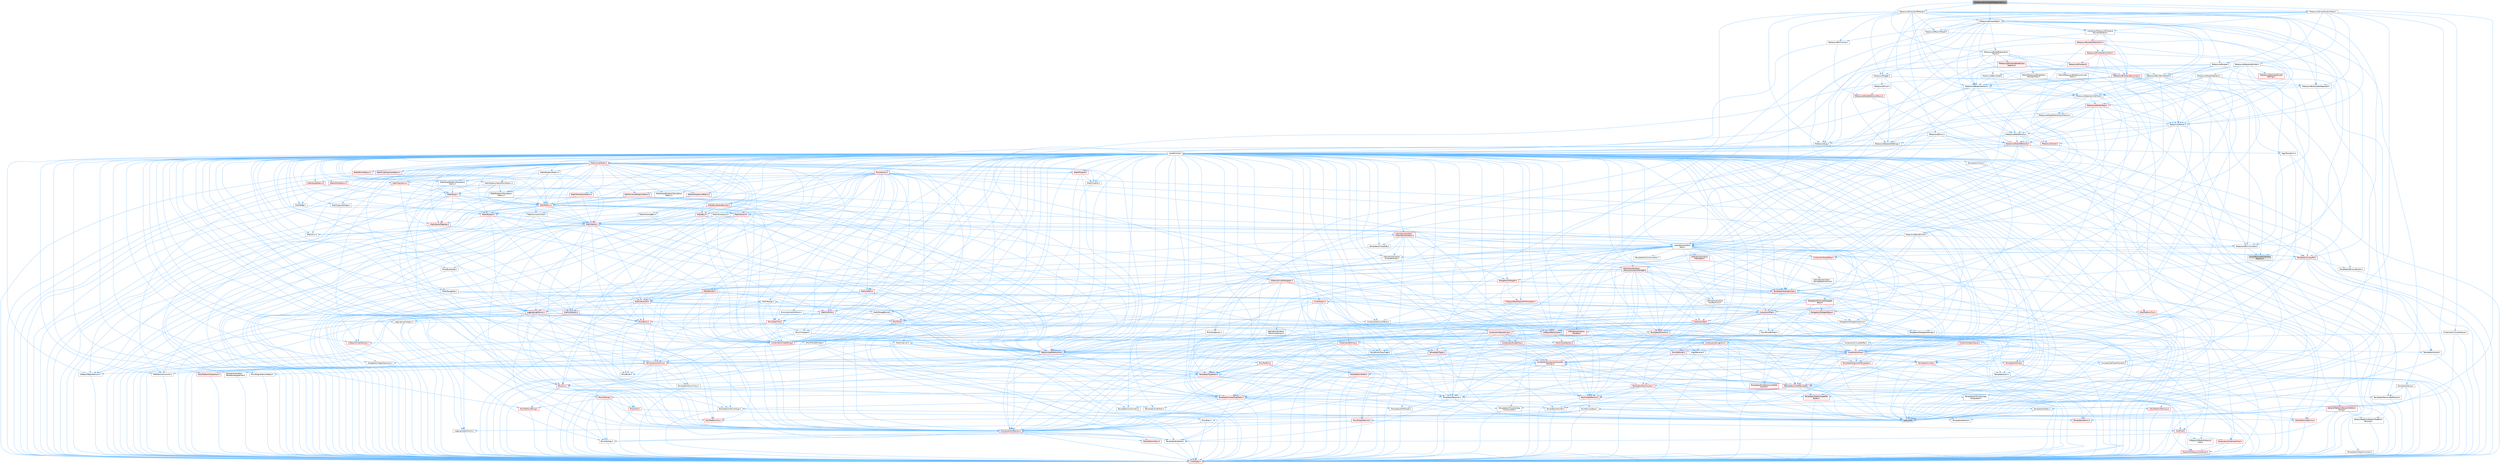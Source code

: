 digraph "MetasoundArrayNodesRegistration.h"
{
 // INTERACTIVE_SVG=YES
 // LATEX_PDF_SIZE
  bgcolor="transparent";
  edge [fontname=Helvetica,fontsize=10,labelfontname=Helvetica,labelfontsize=10];
  node [fontname=Helvetica,fontsize=10,shape=box,height=0.2,width=0.4];
  Node1 [id="Node000001",label="MetasoundArrayNodesRegistration.h",height=0.2,width=0.4,color="gray40", fillcolor="grey60", style="filled", fontcolor="black",tooltip=" "];
  Node1 -> Node2 [id="edge1_Node000001_Node000002",color="steelblue1",style="solid",tooltip=" "];
  Node2 [id="Node000002",label="MetasoundArrayNodes.h",height=0.2,width=0.4,color="grey40", fillcolor="white", style="filled",URL="$de/d05/MetasoundArrayNodes_8h.html",tooltip=" "];
  Node2 -> Node3 [id="edge2_Node000002_Node000003",color="steelblue1",style="solid",tooltip=" "];
  Node3 [id="Node000003",label="Interfaces/MetasoundFrontend\lSourceInterface.h",height=0.2,width=0.4,color="grey40", fillcolor="white", style="filled",URL="$de/db5/MetasoundFrontendSourceInterface_8h.html",tooltip=" "];
  Node3 -> Node4 [id="edge3_Node000003_Node000004",color="steelblue1",style="solid",tooltip=" "];
  Node4 [id="Node000004",label="IAudioParameterInterface\lRegistry.h",height=0.2,width=0.4,color="grey60", fillcolor="#E0E0E0", style="filled",tooltip=" "];
  Node3 -> Node5 [id="edge4_Node000003_Node000005",color="steelblue1",style="solid",tooltip=" "];
  Node5 [id="Node000005",label="MetasoundFrontendDocument.h",height=0.2,width=0.4,color="red", fillcolor="#FFF0F0", style="filled",URL="$d2/de7/MetasoundFrontendDocument_8h.html",tooltip=" "];
  Node5 -> Node6 [id="edge5_Node000005_Node000006",color="steelblue1",style="solid",tooltip=" "];
  Node6 [id="Node000006",label="Algo/Transform.h",height=0.2,width=0.4,color="grey40", fillcolor="white", style="filled",URL="$de/d59/Algo_2Transform_8h.html",tooltip=" "];
  Node6 -> Node7 [id="edge6_Node000006_Node000007",color="steelblue1",style="solid",tooltip=" "];
  Node7 [id="Node000007",label="CoreTypes.h",height=0.2,width=0.4,color="red", fillcolor="#FFF0F0", style="filled",URL="$dc/dec/CoreTypes_8h.html",tooltip=" "];
  Node6 -> Node21 [id="edge7_Node000006_Node000021",color="steelblue1",style="solid",tooltip=" "];
  Node21 [id="Node000021",label="Templates/Invoke.h",height=0.2,width=0.4,color="red", fillcolor="#FFF0F0", style="filled",URL="$d7/deb/Invoke_8h.html",tooltip=" "];
  Node21 -> Node7 [id="edge8_Node000021_Node000007",color="steelblue1",style="solid",tooltip=" "];
  Node21 -> Node23 [id="edge9_Node000021_Node000023",color="steelblue1",style="solid",tooltip=" "];
  Node23 [id="Node000023",label="Templates/UnrealTemplate.h",height=0.2,width=0.4,color="red", fillcolor="#FFF0F0", style="filled",URL="$d4/d24/UnrealTemplate_8h.html",tooltip=" "];
  Node23 -> Node7 [id="edge10_Node000023_Node000007",color="steelblue1",style="solid",tooltip=" "];
  Node23 -> Node24 [id="edge11_Node000023_Node000024",color="steelblue1",style="solid",tooltip=" "];
  Node24 [id="Node000024",label="Templates/IsPointer.h",height=0.2,width=0.4,color="grey40", fillcolor="white", style="filled",URL="$d7/d05/IsPointer_8h.html",tooltip=" "];
  Node24 -> Node7 [id="edge12_Node000024_Node000007",color="steelblue1",style="solid",tooltip=" "];
  Node23 -> Node25 [id="edge13_Node000023_Node000025",color="steelblue1",style="solid",tooltip=" "];
  Node25 [id="Node000025",label="HAL/UnrealMemory.h",height=0.2,width=0.4,color="red", fillcolor="#FFF0F0", style="filled",URL="$d9/d96/UnrealMemory_8h.html",tooltip=" "];
  Node25 -> Node7 [id="edge14_Node000025_Node000007",color="steelblue1",style="solid",tooltip=" "];
  Node25 -> Node38 [id="edge15_Node000025_Node000038",color="steelblue1",style="solid",tooltip=" "];
  Node38 [id="Node000038",label="HAL/MemoryBase.h",height=0.2,width=0.4,color="grey40", fillcolor="white", style="filled",URL="$d6/d9f/MemoryBase_8h.html",tooltip=" "];
  Node38 -> Node7 [id="edge16_Node000038_Node000007",color="steelblue1",style="solid",tooltip=" "];
  Node38 -> Node39 [id="edge17_Node000038_Node000039",color="steelblue1",style="solid",tooltip=" "];
  Node39 [id="Node000039",label="HAL/PlatformAtomics.h",height=0.2,width=0.4,color="red", fillcolor="#FFF0F0", style="filled",URL="$d3/d36/PlatformAtomics_8h.html",tooltip=" "];
  Node39 -> Node7 [id="edge18_Node000039_Node000007",color="steelblue1",style="solid",tooltip=" "];
  Node38 -> Node42 [id="edge19_Node000038_Node000042",color="steelblue1",style="solid",tooltip=" "];
  Node42 [id="Node000042",label="HAL/PlatformCrt.h",height=0.2,width=0.4,color="red", fillcolor="#FFF0F0", style="filled",URL="$d8/d75/PlatformCrt_8h.html",tooltip=" "];
  Node38 -> Node50 [id="edge20_Node000038_Node000050",color="steelblue1",style="solid",tooltip=" "];
  Node50 [id="Node000050",label="Misc/Exec.h",height=0.2,width=0.4,color="grey40", fillcolor="white", style="filled",URL="$de/ddb/Exec_8h.html",tooltip=" "];
  Node50 -> Node7 [id="edge21_Node000050_Node000007",color="steelblue1",style="solid",tooltip=" "];
  Node50 -> Node51 [id="edge22_Node000050_Node000051",color="steelblue1",style="solid",tooltip=" "];
  Node51 [id="Node000051",label="Misc/AssertionMacros.h",height=0.2,width=0.4,color="red", fillcolor="#FFF0F0", style="filled",URL="$d0/dfa/AssertionMacros_8h.html",tooltip=" "];
  Node51 -> Node7 [id="edge23_Node000051_Node000007",color="steelblue1",style="solid",tooltip=" "];
  Node51 -> Node52 [id="edge24_Node000051_Node000052",color="steelblue1",style="solid",tooltip=" "];
  Node52 [id="Node000052",label="HAL/PlatformMisc.h",height=0.2,width=0.4,color="red", fillcolor="#FFF0F0", style="filled",URL="$d0/df5/PlatformMisc_8h.html",tooltip=" "];
  Node52 -> Node7 [id="edge25_Node000052_Node000007",color="steelblue1",style="solid",tooltip=" "];
  Node51 -> Node68 [id="edge26_Node000051_Node000068",color="steelblue1",style="solid",tooltip=" "];
  Node68 [id="Node000068",label="Templates/EnableIf.h",height=0.2,width=0.4,color="grey40", fillcolor="white", style="filled",URL="$d7/d60/EnableIf_8h.html",tooltip=" "];
  Node68 -> Node7 [id="edge27_Node000068_Node000007",color="steelblue1",style="solid",tooltip=" "];
  Node51 -> Node74 [id="edge28_Node000051_Node000074",color="steelblue1",style="solid",tooltip=" "];
  Node74 [id="Node000074",label="Misc/VarArgs.h",height=0.2,width=0.4,color="grey40", fillcolor="white", style="filled",URL="$d5/d6f/VarArgs_8h.html",tooltip=" "];
  Node74 -> Node7 [id="edge29_Node000074_Node000007",color="steelblue1",style="solid",tooltip=" "];
  Node38 -> Node82 [id="edge30_Node000038_Node000082",color="steelblue1",style="solid",tooltip=" "];
  Node82 [id="Node000082",label="Misc/OutputDevice.h",height=0.2,width=0.4,color="red", fillcolor="#FFF0F0", style="filled",URL="$d7/d32/OutputDevice_8h.html",tooltip=" "];
  Node82 -> Node27 [id="edge31_Node000082_Node000027",color="steelblue1",style="solid",tooltip=" "];
  Node27 [id="Node000027",label="CoreFwd.h",height=0.2,width=0.4,color="red", fillcolor="#FFF0F0", style="filled",URL="$d1/d1e/CoreFwd_8h.html",tooltip=" "];
  Node27 -> Node7 [id="edge32_Node000027_Node000007",color="steelblue1",style="solid",tooltip=" "];
  Node27 -> Node28 [id="edge33_Node000027_Node000028",color="steelblue1",style="solid",tooltip=" "];
  Node28 [id="Node000028",label="Containers/ContainersFwd.h",height=0.2,width=0.4,color="red", fillcolor="#FFF0F0", style="filled",URL="$d4/d0a/ContainersFwd_8h.html",tooltip=" "];
  Node28 -> Node7 [id="edge34_Node000028_Node000007",color="steelblue1",style="solid",tooltip=" "];
  Node28 -> Node29 [id="edge35_Node000028_Node000029",color="steelblue1",style="solid",tooltip=" "];
  Node29 [id="Node000029",label="Traits/IsContiguousContainer.h",height=0.2,width=0.4,color="red", fillcolor="#FFF0F0", style="filled",URL="$d5/d3c/IsContiguousContainer_8h.html",tooltip=" "];
  Node29 -> Node7 [id="edge36_Node000029_Node000007",color="steelblue1",style="solid",tooltip=" "];
  Node27 -> Node33 [id="edge37_Node000027_Node000033",color="steelblue1",style="solid",tooltip=" "];
  Node33 [id="Node000033",label="UObject/UObjectHierarchy\lFwd.h",height=0.2,width=0.4,color="grey40", fillcolor="white", style="filled",URL="$d3/d13/UObjectHierarchyFwd_8h.html",tooltip=" "];
  Node82 -> Node7 [id="edge38_Node000082_Node000007",color="steelblue1",style="solid",tooltip=" "];
  Node82 -> Node83 [id="edge39_Node000082_Node000083",color="steelblue1",style="solid",tooltip=" "];
  Node83 [id="Node000083",label="Logging/LogVerbosity.h",height=0.2,width=0.4,color="grey40", fillcolor="white", style="filled",URL="$d2/d8f/LogVerbosity_8h.html",tooltip=" "];
  Node83 -> Node7 [id="edge40_Node000083_Node000007",color="steelblue1",style="solid",tooltip=" "];
  Node82 -> Node74 [id="edge41_Node000082_Node000074",color="steelblue1",style="solid",tooltip=" "];
  Node38 -> Node84 [id="edge42_Node000038_Node000084",color="steelblue1",style="solid",tooltip=" "];
  Node84 [id="Node000084",label="Templates/Atomic.h",height=0.2,width=0.4,color="red", fillcolor="#FFF0F0", style="filled",URL="$d3/d91/Atomic_8h.html",tooltip=" "];
  Node25 -> Node93 [id="edge43_Node000025_Node000093",color="steelblue1",style="solid",tooltip=" "];
  Node93 [id="Node000093",label="HAL/PlatformMemory.h",height=0.2,width=0.4,color="red", fillcolor="#FFF0F0", style="filled",URL="$de/d68/PlatformMemory_8h.html",tooltip=" "];
  Node93 -> Node7 [id="edge44_Node000093_Node000007",color="steelblue1",style="solid",tooltip=" "];
  Node25 -> Node24 [id="edge45_Node000025_Node000024",color="steelblue1",style="solid",tooltip=" "];
  Node23 -> Node98 [id="edge46_Node000023_Node000098",color="steelblue1",style="solid",tooltip=" "];
  Node98 [id="Node000098",label="Templates/UnrealTypeTraits.h",height=0.2,width=0.4,color="red", fillcolor="#FFF0F0", style="filled",URL="$d2/d2d/UnrealTypeTraits_8h.html",tooltip=" "];
  Node98 -> Node7 [id="edge47_Node000098_Node000007",color="steelblue1",style="solid",tooltip=" "];
  Node98 -> Node24 [id="edge48_Node000098_Node000024",color="steelblue1",style="solid",tooltip=" "];
  Node98 -> Node51 [id="edge49_Node000098_Node000051",color="steelblue1",style="solid",tooltip=" "];
  Node98 -> Node89 [id="edge50_Node000098_Node000089",color="steelblue1",style="solid",tooltip=" "];
  Node89 [id="Node000089",label="Templates/AndOrNot.h",height=0.2,width=0.4,color="grey40", fillcolor="white", style="filled",URL="$db/d0a/AndOrNot_8h.html",tooltip=" "];
  Node89 -> Node7 [id="edge51_Node000089_Node000007",color="steelblue1",style="solid",tooltip=" "];
  Node98 -> Node68 [id="edge52_Node000098_Node000068",color="steelblue1",style="solid",tooltip=" "];
  Node98 -> Node99 [id="edge53_Node000098_Node000099",color="steelblue1",style="solid",tooltip=" "];
  Node99 [id="Node000099",label="Templates/IsArithmetic.h",height=0.2,width=0.4,color="grey40", fillcolor="white", style="filled",URL="$d2/d5d/IsArithmetic_8h.html",tooltip=" "];
  Node99 -> Node7 [id="edge54_Node000099_Node000007",color="steelblue1",style="solid",tooltip=" "];
  Node98 -> Node100 [id="edge55_Node000098_Node000100",color="steelblue1",style="solid",tooltip=" "];
  Node100 [id="Node000100",label="Templates/Models.h",height=0.2,width=0.4,color="grey40", fillcolor="white", style="filled",URL="$d3/d0c/Models_8h.html",tooltip=" "];
  Node100 -> Node77 [id="edge56_Node000100_Node000077",color="steelblue1",style="solid",tooltip=" "];
  Node77 [id="Node000077",label="Templates/Identity.h",height=0.2,width=0.4,color="grey40", fillcolor="white", style="filled",URL="$d0/dd5/Identity_8h.html",tooltip=" "];
  Node98 -> Node101 [id="edge57_Node000098_Node000101",color="steelblue1",style="solid",tooltip=" "];
  Node101 [id="Node000101",label="Templates/IsPODType.h",height=0.2,width=0.4,color="grey40", fillcolor="white", style="filled",URL="$d7/db1/IsPODType_8h.html",tooltip=" "];
  Node101 -> Node7 [id="edge58_Node000101_Node000007",color="steelblue1",style="solid",tooltip=" "];
  Node98 -> Node102 [id="edge59_Node000098_Node000102",color="steelblue1",style="solid",tooltip=" "];
  Node102 [id="Node000102",label="Templates/IsUECoreType.h",height=0.2,width=0.4,color="grey40", fillcolor="white", style="filled",URL="$d1/db8/IsUECoreType_8h.html",tooltip=" "];
  Node102 -> Node7 [id="edge60_Node000102_Node000007",color="steelblue1",style="solid",tooltip=" "];
  Node102 -> Node11 [id="edge61_Node000102_Node000011",color="steelblue1",style="solid",tooltip=" "];
  Node11 [id="Node000011",label="type_traits",height=0.2,width=0.4,color="grey60", fillcolor="#E0E0E0", style="filled",tooltip=" "];
  Node98 -> Node90 [id="edge62_Node000098_Node000090",color="steelblue1",style="solid",tooltip=" "];
  Node90 [id="Node000090",label="Templates/IsTriviallyCopy\lConstructible.h",height=0.2,width=0.4,color="grey40", fillcolor="white", style="filled",URL="$d3/d78/IsTriviallyCopyConstructible_8h.html",tooltip=" "];
  Node90 -> Node7 [id="edge63_Node000090_Node000007",color="steelblue1",style="solid",tooltip=" "];
  Node90 -> Node11 [id="edge64_Node000090_Node000011",color="steelblue1",style="solid",tooltip=" "];
  Node23 -> Node103 [id="edge65_Node000023_Node000103",color="steelblue1",style="solid",tooltip=" "];
  Node103 [id="Node000103",label="Templates/RemoveReference.h",height=0.2,width=0.4,color="grey40", fillcolor="white", style="filled",URL="$da/dbe/RemoveReference_8h.html",tooltip=" "];
  Node103 -> Node7 [id="edge66_Node000103_Node000007",color="steelblue1",style="solid",tooltip=" "];
  Node23 -> Node76 [id="edge67_Node000023_Node000076",color="steelblue1",style="solid",tooltip=" "];
  Node76 [id="Node000076",label="Templates/Requires.h",height=0.2,width=0.4,color="grey40", fillcolor="white", style="filled",URL="$dc/d96/Requires_8h.html",tooltip=" "];
  Node76 -> Node68 [id="edge68_Node000076_Node000068",color="steelblue1",style="solid",tooltip=" "];
  Node76 -> Node11 [id="edge69_Node000076_Node000011",color="steelblue1",style="solid",tooltip=" "];
  Node23 -> Node104 [id="edge70_Node000023_Node000104",color="steelblue1",style="solid",tooltip=" "];
  Node104 [id="Node000104",label="Templates/TypeCompatible\lBytes.h",height=0.2,width=0.4,color="red", fillcolor="#FFF0F0", style="filled",URL="$df/d0a/TypeCompatibleBytes_8h.html",tooltip=" "];
  Node104 -> Node7 [id="edge71_Node000104_Node000007",color="steelblue1",style="solid",tooltip=" "];
  Node104 -> Node11 [id="edge72_Node000104_Node000011",color="steelblue1",style="solid",tooltip=" "];
  Node23 -> Node77 [id="edge73_Node000023_Node000077",color="steelblue1",style="solid",tooltip=" "];
  Node23 -> Node29 [id="edge74_Node000023_Node000029",color="steelblue1",style="solid",tooltip=" "];
  Node23 -> Node11 [id="edge75_Node000023_Node000011",color="steelblue1",style="solid",tooltip=" "];
  Node21 -> Node11 [id="edge76_Node000021_Node000011",color="steelblue1",style="solid",tooltip=" "];
  Node5 -> Node106 [id="edge77_Node000005_Node000106",color="steelblue1",style="solid",tooltip=" "];
  Node106 [id="Node000106",label="Containers/Array.h",height=0.2,width=0.4,color="red", fillcolor="#FFF0F0", style="filled",URL="$df/dd0/Array_8h.html",tooltip=" "];
  Node106 -> Node7 [id="edge78_Node000106_Node000007",color="steelblue1",style="solid",tooltip=" "];
  Node106 -> Node51 [id="edge79_Node000106_Node000051",color="steelblue1",style="solid",tooltip=" "];
  Node106 -> Node25 [id="edge80_Node000106_Node000025",color="steelblue1",style="solid",tooltip=" "];
  Node106 -> Node98 [id="edge81_Node000106_Node000098",color="steelblue1",style="solid",tooltip=" "];
  Node106 -> Node23 [id="edge82_Node000106_Node000023",color="steelblue1",style="solid",tooltip=" "];
  Node106 -> Node112 [id="edge83_Node000106_Node000112",color="steelblue1",style="solid",tooltip=" "];
  Node112 [id="Node000112",label="Containers/ContainerAllocation\lPolicies.h",height=0.2,width=0.4,color="red", fillcolor="#FFF0F0", style="filled",URL="$d7/dff/ContainerAllocationPolicies_8h.html",tooltip=" "];
  Node112 -> Node7 [id="edge84_Node000112_Node000007",color="steelblue1",style="solid",tooltip=" "];
  Node112 -> Node112 [id="edge85_Node000112_Node000112",color="steelblue1",style="solid",tooltip=" "];
  Node112 -> Node114 [id="edge86_Node000112_Node000114",color="steelblue1",style="solid",tooltip=" "];
  Node114 [id="Node000114",label="HAL/PlatformMath.h",height=0.2,width=0.4,color="red", fillcolor="#FFF0F0", style="filled",URL="$dc/d53/PlatformMath_8h.html",tooltip=" "];
  Node114 -> Node7 [id="edge87_Node000114_Node000007",color="steelblue1",style="solid",tooltip=" "];
  Node112 -> Node25 [id="edge88_Node000112_Node000025",color="steelblue1",style="solid",tooltip=" "];
  Node112 -> Node57 [id="edge89_Node000112_Node000057",color="steelblue1",style="solid",tooltip=" "];
  Node57 [id="Node000057",label="Math/NumericLimits.h",height=0.2,width=0.4,color="grey40", fillcolor="white", style="filled",URL="$df/d1b/NumericLimits_8h.html",tooltip=" "];
  Node57 -> Node7 [id="edge90_Node000057_Node000007",color="steelblue1",style="solid",tooltip=" "];
  Node112 -> Node51 [id="edge91_Node000112_Node000051",color="steelblue1",style="solid",tooltip=" "];
  Node112 -> Node123 [id="edge92_Node000112_Node000123",color="steelblue1",style="solid",tooltip=" "];
  Node123 [id="Node000123",label="Templates/MemoryOps.h",height=0.2,width=0.4,color="red", fillcolor="#FFF0F0", style="filled",URL="$db/dea/MemoryOps_8h.html",tooltip=" "];
  Node123 -> Node7 [id="edge93_Node000123_Node000007",color="steelblue1",style="solid",tooltip=" "];
  Node123 -> Node25 [id="edge94_Node000123_Node000025",color="steelblue1",style="solid",tooltip=" "];
  Node123 -> Node91 [id="edge95_Node000123_Node000091",color="steelblue1",style="solid",tooltip=" "];
  Node91 [id="Node000091",label="Templates/IsTriviallyCopy\lAssignable.h",height=0.2,width=0.4,color="grey40", fillcolor="white", style="filled",URL="$d2/df2/IsTriviallyCopyAssignable_8h.html",tooltip=" "];
  Node91 -> Node7 [id="edge96_Node000091_Node000007",color="steelblue1",style="solid",tooltip=" "];
  Node91 -> Node11 [id="edge97_Node000091_Node000011",color="steelblue1",style="solid",tooltip=" "];
  Node123 -> Node90 [id="edge98_Node000123_Node000090",color="steelblue1",style="solid",tooltip=" "];
  Node123 -> Node76 [id="edge99_Node000123_Node000076",color="steelblue1",style="solid",tooltip=" "];
  Node123 -> Node98 [id="edge100_Node000123_Node000098",color="steelblue1",style="solid",tooltip=" "];
  Node123 -> Node11 [id="edge101_Node000123_Node000011",color="steelblue1",style="solid",tooltip=" "];
  Node112 -> Node104 [id="edge102_Node000112_Node000104",color="steelblue1",style="solid",tooltip=" "];
  Node112 -> Node11 [id="edge103_Node000112_Node000011",color="steelblue1",style="solid",tooltip=" "];
  Node106 -> Node125 [id="edge104_Node000106_Node000125",color="steelblue1",style="solid",tooltip=" "];
  Node125 [id="Node000125",label="Serialization/Archive.h",height=0.2,width=0.4,color="red", fillcolor="#FFF0F0", style="filled",URL="$d7/d3b/Archive_8h.html",tooltip=" "];
  Node125 -> Node27 [id="edge105_Node000125_Node000027",color="steelblue1",style="solid",tooltip=" "];
  Node125 -> Node7 [id="edge106_Node000125_Node000007",color="steelblue1",style="solid",tooltip=" "];
  Node125 -> Node126 [id="edge107_Node000125_Node000126",color="steelblue1",style="solid",tooltip=" "];
  Node126 [id="Node000126",label="HAL/PlatformProperties.h",height=0.2,width=0.4,color="red", fillcolor="#FFF0F0", style="filled",URL="$d9/db0/PlatformProperties_8h.html",tooltip=" "];
  Node126 -> Node7 [id="edge108_Node000126_Node000007",color="steelblue1",style="solid",tooltip=" "];
  Node125 -> Node129 [id="edge109_Node000125_Node000129",color="steelblue1",style="solid",tooltip=" "];
  Node129 [id="Node000129",label="Internationalization\l/TextNamespaceFwd.h",height=0.2,width=0.4,color="grey40", fillcolor="white", style="filled",URL="$d8/d97/TextNamespaceFwd_8h.html",tooltip=" "];
  Node129 -> Node7 [id="edge110_Node000129_Node000007",color="steelblue1",style="solid",tooltip=" "];
  Node125 -> Node51 [id="edge111_Node000125_Node000051",color="steelblue1",style="solid",tooltip=" "];
  Node125 -> Node9 [id="edge112_Node000125_Node000009",color="steelblue1",style="solid",tooltip=" "];
  Node9 [id="Node000009",label="Misc/Build.h",height=0.2,width=0.4,color="grey40", fillcolor="white", style="filled",URL="$d3/dbb/Build_8h.html",tooltip=" "];
  Node125 -> Node130 [id="edge113_Node000125_Node000130",color="steelblue1",style="solid",tooltip=" "];
  Node130 [id="Node000130",label="Misc/EngineVersionBase.h",height=0.2,width=0.4,color="grey40", fillcolor="white", style="filled",URL="$d5/d2b/EngineVersionBase_8h.html",tooltip=" "];
  Node130 -> Node7 [id="edge114_Node000130_Node000007",color="steelblue1",style="solid",tooltip=" "];
  Node125 -> Node74 [id="edge115_Node000125_Node000074",color="steelblue1",style="solid",tooltip=" "];
  Node125 -> Node68 [id="edge116_Node000125_Node000068",color="steelblue1",style="solid",tooltip=" "];
  Node125 -> Node133 [id="edge117_Node000125_Node000133",color="steelblue1",style="solid",tooltip=" "];
  Node133 [id="Node000133",label="Templates/IsEnumClass.h",height=0.2,width=0.4,color="grey40", fillcolor="white", style="filled",URL="$d7/d15/IsEnumClass_8h.html",tooltip=" "];
  Node133 -> Node7 [id="edge118_Node000133_Node000007",color="steelblue1",style="solid",tooltip=" "];
  Node133 -> Node89 [id="edge119_Node000133_Node000089",color="steelblue1",style="solid",tooltip=" "];
  Node125 -> Node23 [id="edge120_Node000125_Node000023",color="steelblue1",style="solid",tooltip=" "];
  Node125 -> Node134 [id="edge121_Node000125_Node000134",color="steelblue1",style="solid",tooltip=" "];
  Node134 [id="Node000134",label="UObject/ObjectVersion.h",height=0.2,width=0.4,color="grey40", fillcolor="white", style="filled",URL="$da/d63/ObjectVersion_8h.html",tooltip=" "];
  Node134 -> Node7 [id="edge122_Node000134_Node000007",color="steelblue1",style="solid",tooltip=" "];
  Node106 -> Node160 [id="edge123_Node000106_Node000160",color="steelblue1",style="solid",tooltip=" "];
  Node160 [id="Node000160",label="Concepts/GetTypeHashable.h",height=0.2,width=0.4,color="grey40", fillcolor="white", style="filled",URL="$d3/da2/GetTypeHashable_8h.html",tooltip=" "];
  Node160 -> Node7 [id="edge124_Node000160_Node000007",color="steelblue1",style="solid",tooltip=" "];
  Node160 -> Node140 [id="edge125_Node000160_Node000140",color="steelblue1",style="solid",tooltip=" "];
  Node140 [id="Node000140",label="Templates/TypeHash.h",height=0.2,width=0.4,color="red", fillcolor="#FFF0F0", style="filled",URL="$d1/d62/TypeHash_8h.html",tooltip=" "];
  Node140 -> Node7 [id="edge126_Node000140_Node000007",color="steelblue1",style="solid",tooltip=" "];
  Node140 -> Node76 [id="edge127_Node000140_Node000076",color="steelblue1",style="solid",tooltip=" "];
  Node140 -> Node141 [id="edge128_Node000140_Node000141",color="steelblue1",style="solid",tooltip=" "];
  Node141 [id="Node000141",label="Misc/Crc.h",height=0.2,width=0.4,color="red", fillcolor="#FFF0F0", style="filled",URL="$d4/dd2/Crc_8h.html",tooltip=" "];
  Node141 -> Node7 [id="edge129_Node000141_Node000007",color="steelblue1",style="solid",tooltip=" "];
  Node141 -> Node34 [id="edge130_Node000141_Node000034",color="steelblue1",style="solid",tooltip=" "];
  Node34 [id="Node000034",label="HAL/PlatformString.h",height=0.2,width=0.4,color="red", fillcolor="#FFF0F0", style="filled",URL="$db/db5/PlatformString_8h.html",tooltip=" "];
  Node34 -> Node7 [id="edge131_Node000034_Node000007",color="steelblue1",style="solid",tooltip=" "];
  Node141 -> Node51 [id="edge132_Node000141_Node000051",color="steelblue1",style="solid",tooltip=" "];
  Node141 -> Node142 [id="edge133_Node000141_Node000142",color="steelblue1",style="solid",tooltip=" "];
  Node142 [id="Node000142",label="Misc/CString.h",height=0.2,width=0.4,color="red", fillcolor="#FFF0F0", style="filled",URL="$d2/d49/CString_8h.html",tooltip=" "];
  Node142 -> Node7 [id="edge134_Node000142_Node000007",color="steelblue1",style="solid",tooltip=" "];
  Node142 -> Node42 [id="edge135_Node000142_Node000042",color="steelblue1",style="solid",tooltip=" "];
  Node142 -> Node34 [id="edge136_Node000142_Node000034",color="steelblue1",style="solid",tooltip=" "];
  Node142 -> Node51 [id="edge137_Node000142_Node000051",color="steelblue1",style="solid",tooltip=" "];
  Node142 -> Node143 [id="edge138_Node000142_Node000143",color="steelblue1",style="solid",tooltip=" "];
  Node143 [id="Node000143",label="Misc/Char.h",height=0.2,width=0.4,color="red", fillcolor="#FFF0F0", style="filled",URL="$d0/d58/Char_8h.html",tooltip=" "];
  Node143 -> Node7 [id="edge139_Node000143_Node000007",color="steelblue1",style="solid",tooltip=" "];
  Node143 -> Node11 [id="edge140_Node000143_Node000011",color="steelblue1",style="solid",tooltip=" "];
  Node142 -> Node74 [id="edge141_Node000142_Node000074",color="steelblue1",style="solid",tooltip=" "];
  Node141 -> Node143 [id="edge142_Node000141_Node000143",color="steelblue1",style="solid",tooltip=" "];
  Node141 -> Node98 [id="edge143_Node000141_Node000098",color="steelblue1",style="solid",tooltip=" "];
  Node140 -> Node11 [id="edge144_Node000140_Node000011",color="steelblue1",style="solid",tooltip=" "];
  Node106 -> Node21 [id="edge145_Node000106_Node000021",color="steelblue1",style="solid",tooltip=" "];
  Node106 -> Node154 [id="edge146_Node000106_Node000154",color="steelblue1",style="solid",tooltip=" "];
  Node154 [id="Node000154",label="Templates/Less.h",height=0.2,width=0.4,color="grey40", fillcolor="white", style="filled",URL="$de/dc8/Less_8h.html",tooltip=" "];
  Node154 -> Node7 [id="edge147_Node000154_Node000007",color="steelblue1",style="solid",tooltip=" "];
  Node154 -> Node23 [id="edge148_Node000154_Node000023",color="steelblue1",style="solid",tooltip=" "];
  Node106 -> Node76 [id="edge149_Node000106_Node000076",color="steelblue1",style="solid",tooltip=" "];
  Node106 -> Node162 [id="edge150_Node000106_Node000162",color="steelblue1",style="solid",tooltip=" "];
  Node162 [id="Node000162",label="Templates/Sorting.h",height=0.2,width=0.4,color="red", fillcolor="#FFF0F0", style="filled",URL="$d3/d9e/Sorting_8h.html",tooltip=" "];
  Node162 -> Node7 [id="edge151_Node000162_Node000007",color="steelblue1",style="solid",tooltip=" "];
  Node162 -> Node114 [id="edge152_Node000162_Node000114",color="steelblue1",style="solid",tooltip=" "];
  Node162 -> Node154 [id="edge153_Node000162_Node000154",color="steelblue1",style="solid",tooltip=" "];
  Node106 -> Node166 [id="edge154_Node000106_Node000166",color="steelblue1",style="solid",tooltip=" "];
  Node166 [id="Node000166",label="Templates/AlignmentTemplates.h",height=0.2,width=0.4,color="red", fillcolor="#FFF0F0", style="filled",URL="$dd/d32/AlignmentTemplates_8h.html",tooltip=" "];
  Node166 -> Node7 [id="edge155_Node000166_Node000007",color="steelblue1",style="solid",tooltip=" "];
  Node166 -> Node24 [id="edge156_Node000166_Node000024",color="steelblue1",style="solid",tooltip=" "];
  Node106 -> Node11 [id="edge157_Node000106_Node000011",color="steelblue1",style="solid",tooltip=" "];
  Node5 -> Node167 [id="edge158_Node000005_Node000167",color="steelblue1",style="solid",tooltip=" "];
  Node167 [id="Node000167",label="Containers/Map.h",height=0.2,width=0.4,color="red", fillcolor="#FFF0F0", style="filled",URL="$df/d79/Map_8h.html",tooltip=" "];
  Node167 -> Node7 [id="edge159_Node000167_Node000007",color="steelblue1",style="solid",tooltip=" "];
  Node167 -> Node168 [id="edge160_Node000167_Node000168",color="steelblue1",style="solid",tooltip=" "];
  Node168 [id="Node000168",label="Algo/Reverse.h",height=0.2,width=0.4,color="grey40", fillcolor="white", style="filled",URL="$d5/d93/Reverse_8h.html",tooltip=" "];
  Node168 -> Node7 [id="edge161_Node000168_Node000007",color="steelblue1",style="solid",tooltip=" "];
  Node168 -> Node23 [id="edge162_Node000168_Node000023",color="steelblue1",style="solid",tooltip=" "];
  Node167 -> Node169 [id="edge163_Node000167_Node000169",color="steelblue1",style="solid",tooltip=" "];
  Node169 [id="Node000169",label="Containers/Set.h",height=0.2,width=0.4,color="red", fillcolor="#FFF0F0", style="filled",URL="$d4/d45/Set_8h.html",tooltip=" "];
  Node169 -> Node112 [id="edge164_Node000169_Node000112",color="steelblue1",style="solid",tooltip=" "];
  Node169 -> Node171 [id="edge165_Node000169_Node000171",color="steelblue1",style="solid",tooltip=" "];
  Node171 [id="Node000171",label="Containers/SparseArray.h",height=0.2,width=0.4,color="red", fillcolor="#FFF0F0", style="filled",URL="$d5/dbf/SparseArray_8h.html",tooltip=" "];
  Node171 -> Node7 [id="edge166_Node000171_Node000007",color="steelblue1",style="solid",tooltip=" "];
  Node171 -> Node51 [id="edge167_Node000171_Node000051",color="steelblue1",style="solid",tooltip=" "];
  Node171 -> Node25 [id="edge168_Node000171_Node000025",color="steelblue1",style="solid",tooltip=" "];
  Node171 -> Node98 [id="edge169_Node000171_Node000098",color="steelblue1",style="solid",tooltip=" "];
  Node171 -> Node23 [id="edge170_Node000171_Node000023",color="steelblue1",style="solid",tooltip=" "];
  Node171 -> Node112 [id="edge171_Node000171_Node000112",color="steelblue1",style="solid",tooltip=" "];
  Node171 -> Node154 [id="edge172_Node000171_Node000154",color="steelblue1",style="solid",tooltip=" "];
  Node171 -> Node106 [id="edge173_Node000171_Node000106",color="steelblue1",style="solid",tooltip=" "];
  Node171 -> Node165 [id="edge174_Node000171_Node000165",color="steelblue1",style="solid",tooltip=" "];
  Node165 [id="Node000165",label="Math/UnrealMathUtility.h",height=0.2,width=0.4,color="red", fillcolor="#FFF0F0", style="filled",URL="$db/db8/UnrealMathUtility_8h.html",tooltip=" "];
  Node165 -> Node7 [id="edge175_Node000165_Node000007",color="steelblue1",style="solid",tooltip=" "];
  Node165 -> Node51 [id="edge176_Node000165_Node000051",color="steelblue1",style="solid",tooltip=" "];
  Node165 -> Node114 [id="edge177_Node000165_Node000114",color="steelblue1",style="solid",tooltip=" "];
  Node165 -> Node77 [id="edge178_Node000165_Node000077",color="steelblue1",style="solid",tooltip=" "];
  Node165 -> Node76 [id="edge179_Node000165_Node000076",color="steelblue1",style="solid",tooltip=" "];
  Node171 -> Node172 [id="edge180_Node000171_Node000172",color="steelblue1",style="solid",tooltip=" "];
  Node172 [id="Node000172",label="Containers/ScriptArray.h",height=0.2,width=0.4,color="red", fillcolor="#FFF0F0", style="filled",URL="$dc/daf/ScriptArray_8h.html",tooltip=" "];
  Node172 -> Node7 [id="edge181_Node000172_Node000007",color="steelblue1",style="solid",tooltip=" "];
  Node172 -> Node51 [id="edge182_Node000172_Node000051",color="steelblue1",style="solid",tooltip=" "];
  Node172 -> Node25 [id="edge183_Node000172_Node000025",color="steelblue1",style="solid",tooltip=" "];
  Node172 -> Node112 [id="edge184_Node000172_Node000112",color="steelblue1",style="solid",tooltip=" "];
  Node172 -> Node106 [id="edge185_Node000172_Node000106",color="steelblue1",style="solid",tooltip=" "];
  Node171 -> Node173 [id="edge186_Node000171_Node000173",color="steelblue1",style="solid",tooltip=" "];
  Node173 [id="Node000173",label="Containers/BitArray.h",height=0.2,width=0.4,color="red", fillcolor="#FFF0F0", style="filled",URL="$d1/de4/BitArray_8h.html",tooltip=" "];
  Node173 -> Node112 [id="edge187_Node000173_Node000112",color="steelblue1",style="solid",tooltip=" "];
  Node173 -> Node7 [id="edge188_Node000173_Node000007",color="steelblue1",style="solid",tooltip=" "];
  Node173 -> Node39 [id="edge189_Node000173_Node000039",color="steelblue1",style="solid",tooltip=" "];
  Node173 -> Node25 [id="edge190_Node000173_Node000025",color="steelblue1",style="solid",tooltip=" "];
  Node173 -> Node165 [id="edge191_Node000173_Node000165",color="steelblue1",style="solid",tooltip=" "];
  Node173 -> Node51 [id="edge192_Node000173_Node000051",color="steelblue1",style="solid",tooltip=" "];
  Node173 -> Node59 [id="edge193_Node000173_Node000059",color="steelblue1",style="solid",tooltip=" "];
  Node59 [id="Node000059",label="Misc/EnumClassFlags.h",height=0.2,width=0.4,color="grey40", fillcolor="white", style="filled",URL="$d8/de7/EnumClassFlags_8h.html",tooltip=" "];
  Node173 -> Node125 [id="edge194_Node000173_Node000125",color="steelblue1",style="solid",tooltip=" "];
  Node173 -> Node68 [id="edge195_Node000173_Node000068",color="steelblue1",style="solid",tooltip=" "];
  Node173 -> Node21 [id="edge196_Node000173_Node000021",color="steelblue1",style="solid",tooltip=" "];
  Node173 -> Node23 [id="edge197_Node000173_Node000023",color="steelblue1",style="solid",tooltip=" "];
  Node173 -> Node98 [id="edge198_Node000173_Node000098",color="steelblue1",style="solid",tooltip=" "];
  Node171 -> Node190 [id="edge199_Node000171_Node000190",color="steelblue1",style="solid",tooltip=" "];
  Node190 [id="Node000190",label="Containers/UnrealString.h",height=0.2,width=0.4,color="red", fillcolor="#FFF0F0", style="filled",URL="$d5/dba/UnrealString_8h.html",tooltip=" "];
  Node169 -> Node28 [id="edge200_Node000169_Node000028",color="steelblue1",style="solid",tooltip=" "];
  Node169 -> Node165 [id="edge201_Node000169_Node000165",color="steelblue1",style="solid",tooltip=" "];
  Node169 -> Node51 [id="edge202_Node000169_Node000051",color="steelblue1",style="solid",tooltip=" "];
  Node169 -> Node194 [id="edge203_Node000169_Node000194",color="steelblue1",style="solid",tooltip=" "];
  Node194 [id="Node000194",label="Misc/StructBuilder.h",height=0.2,width=0.4,color="grey40", fillcolor="white", style="filled",URL="$d9/db3/StructBuilder_8h.html",tooltip=" "];
  Node194 -> Node7 [id="edge204_Node000194_Node000007",color="steelblue1",style="solid",tooltip=" "];
  Node194 -> Node165 [id="edge205_Node000194_Node000165",color="steelblue1",style="solid",tooltip=" "];
  Node194 -> Node166 [id="edge206_Node000194_Node000166",color="steelblue1",style="solid",tooltip=" "];
  Node169 -> Node195 [id="edge207_Node000169_Node000195",color="steelblue1",style="solid",tooltip=" "];
  Node195 [id="Node000195",label="Templates/Function.h",height=0.2,width=0.4,color="red", fillcolor="#FFF0F0", style="filled",URL="$df/df5/Function_8h.html",tooltip=" "];
  Node195 -> Node7 [id="edge208_Node000195_Node000007",color="steelblue1",style="solid",tooltip=" "];
  Node195 -> Node51 [id="edge209_Node000195_Node000051",color="steelblue1",style="solid",tooltip=" "];
  Node195 -> Node25 [id="edge210_Node000195_Node000025",color="steelblue1",style="solid",tooltip=" "];
  Node195 -> Node98 [id="edge211_Node000195_Node000098",color="steelblue1",style="solid",tooltip=" "];
  Node195 -> Node21 [id="edge212_Node000195_Node000021",color="steelblue1",style="solid",tooltip=" "];
  Node195 -> Node23 [id="edge213_Node000195_Node000023",color="steelblue1",style="solid",tooltip=" "];
  Node195 -> Node76 [id="edge214_Node000195_Node000076",color="steelblue1",style="solid",tooltip=" "];
  Node195 -> Node165 [id="edge215_Node000195_Node000165",color="steelblue1",style="solid",tooltip=" "];
  Node195 -> Node11 [id="edge216_Node000195_Node000011",color="steelblue1",style="solid",tooltip=" "];
  Node169 -> Node162 [id="edge217_Node000169_Node000162",color="steelblue1",style="solid",tooltip=" "];
  Node169 -> Node140 [id="edge218_Node000169_Node000140",color="steelblue1",style="solid",tooltip=" "];
  Node169 -> Node23 [id="edge219_Node000169_Node000023",color="steelblue1",style="solid",tooltip=" "];
  Node169 -> Node11 [id="edge220_Node000169_Node000011",color="steelblue1",style="solid",tooltip=" "];
  Node167 -> Node190 [id="edge221_Node000167_Node000190",color="steelblue1",style="solid",tooltip=" "];
  Node167 -> Node51 [id="edge222_Node000167_Node000051",color="steelblue1",style="solid",tooltip=" "];
  Node167 -> Node194 [id="edge223_Node000167_Node000194",color="steelblue1",style="solid",tooltip=" "];
  Node167 -> Node195 [id="edge224_Node000167_Node000195",color="steelblue1",style="solid",tooltip=" "];
  Node167 -> Node162 [id="edge225_Node000167_Node000162",color="steelblue1",style="solid",tooltip=" "];
  Node167 -> Node198 [id="edge226_Node000167_Node000198",color="steelblue1",style="solid",tooltip=" "];
  Node198 [id="Node000198",label="Templates/Tuple.h",height=0.2,width=0.4,color="red", fillcolor="#FFF0F0", style="filled",URL="$d2/d4f/Tuple_8h.html",tooltip=" "];
  Node198 -> Node7 [id="edge227_Node000198_Node000007",color="steelblue1",style="solid",tooltip=" "];
  Node198 -> Node23 [id="edge228_Node000198_Node000023",color="steelblue1",style="solid",tooltip=" "];
  Node198 -> Node199 [id="edge229_Node000198_Node000199",color="steelblue1",style="solid",tooltip=" "];
  Node199 [id="Node000199",label="Delegates/IntegerSequence.h",height=0.2,width=0.4,color="grey40", fillcolor="white", style="filled",URL="$d2/dcc/IntegerSequence_8h.html",tooltip=" "];
  Node199 -> Node7 [id="edge230_Node000199_Node000007",color="steelblue1",style="solid",tooltip=" "];
  Node198 -> Node21 [id="edge231_Node000198_Node000021",color="steelblue1",style="solid",tooltip=" "];
  Node198 -> Node76 [id="edge232_Node000198_Node000076",color="steelblue1",style="solid",tooltip=" "];
  Node198 -> Node140 [id="edge233_Node000198_Node000140",color="steelblue1",style="solid",tooltip=" "];
  Node198 -> Node11 [id="edge234_Node000198_Node000011",color="steelblue1",style="solid",tooltip=" "];
  Node167 -> Node23 [id="edge235_Node000167_Node000023",color="steelblue1",style="solid",tooltip=" "];
  Node167 -> Node98 [id="edge236_Node000167_Node000098",color="steelblue1",style="solid",tooltip=" "];
  Node167 -> Node11 [id="edge237_Node000167_Node000011",color="steelblue1",style="solid",tooltip=" "];
  Node5 -> Node4 [id="edge238_Node000005_Node000004",color="steelblue1",style="solid",tooltip=" "];
  Node5 -> Node201 [id="edge239_Node000005_Node000201",color="steelblue1",style="solid",tooltip=" "];
  Node201 [id="Node000201",label="Internationalization\l/Text.h",height=0.2,width=0.4,color="grey40", fillcolor="white", style="filled",URL="$d6/d35/Text_8h.html",tooltip=" "];
  Node201 -> Node7 [id="edge240_Node000201_Node000007",color="steelblue1",style="solid",tooltip=" "];
  Node201 -> Node39 [id="edge241_Node000201_Node000039",color="steelblue1",style="solid",tooltip=" "];
  Node201 -> Node51 [id="edge242_Node000201_Node000051",color="steelblue1",style="solid",tooltip=" "];
  Node201 -> Node59 [id="edge243_Node000201_Node000059",color="steelblue1",style="solid",tooltip=" "];
  Node201 -> Node98 [id="edge244_Node000201_Node000098",color="steelblue1",style="solid",tooltip=" "];
  Node201 -> Node106 [id="edge245_Node000201_Node000106",color="steelblue1",style="solid",tooltip=" "];
  Node201 -> Node190 [id="edge246_Node000201_Node000190",color="steelblue1",style="solid",tooltip=" "];
  Node201 -> Node202 [id="edge247_Node000201_Node000202",color="steelblue1",style="solid",tooltip=" "];
  Node202 [id="Node000202",label="Containers/SortedMap.h",height=0.2,width=0.4,color="red", fillcolor="#FFF0F0", style="filled",URL="$d1/dcf/SortedMap_8h.html",tooltip=" "];
  Node202 -> Node167 [id="edge248_Node000202_Node000167",color="steelblue1",style="solid",tooltip=" "];
  Node202 -> Node203 [id="edge249_Node000202_Node000203",color="steelblue1",style="solid",tooltip=" "];
  Node203 [id="Node000203",label="UObject/NameTypes.h",height=0.2,width=0.4,color="red", fillcolor="#FFF0F0", style="filled",URL="$d6/d35/NameTypes_8h.html",tooltip=" "];
  Node203 -> Node7 [id="edge250_Node000203_Node000007",color="steelblue1",style="solid",tooltip=" "];
  Node203 -> Node51 [id="edge251_Node000203_Node000051",color="steelblue1",style="solid",tooltip=" "];
  Node203 -> Node25 [id="edge252_Node000203_Node000025",color="steelblue1",style="solid",tooltip=" "];
  Node203 -> Node98 [id="edge253_Node000203_Node000098",color="steelblue1",style="solid",tooltip=" "];
  Node203 -> Node23 [id="edge254_Node000203_Node000023",color="steelblue1",style="solid",tooltip=" "];
  Node203 -> Node190 [id="edge255_Node000203_Node000190",color="steelblue1",style="solid",tooltip=" "];
  Node203 -> Node204 [id="edge256_Node000203_Node000204",color="steelblue1",style="solid",tooltip=" "];
  Node204 [id="Node000204",label="HAL/CriticalSection.h",height=0.2,width=0.4,color="red", fillcolor="#FFF0F0", style="filled",URL="$d6/d90/CriticalSection_8h.html",tooltip=" "];
  Node203 -> Node207 [id="edge257_Node000203_Node000207",color="steelblue1",style="solid",tooltip=" "];
  Node207 [id="Node000207",label="Containers/StringConv.h",height=0.2,width=0.4,color="red", fillcolor="#FFF0F0", style="filled",URL="$d3/ddf/StringConv_8h.html",tooltip=" "];
  Node207 -> Node7 [id="edge258_Node000207_Node000007",color="steelblue1",style="solid",tooltip=" "];
  Node207 -> Node51 [id="edge259_Node000207_Node000051",color="steelblue1",style="solid",tooltip=" "];
  Node207 -> Node112 [id="edge260_Node000207_Node000112",color="steelblue1",style="solid",tooltip=" "];
  Node207 -> Node106 [id="edge261_Node000207_Node000106",color="steelblue1",style="solid",tooltip=" "];
  Node207 -> Node142 [id="edge262_Node000207_Node000142",color="steelblue1",style="solid",tooltip=" "];
  Node207 -> Node187 [id="edge263_Node000207_Node000187",color="steelblue1",style="solid",tooltip=" "];
  Node187 [id="Node000187",label="Templates/IsArray.h",height=0.2,width=0.4,color="grey40", fillcolor="white", style="filled",URL="$d8/d8d/IsArray_8h.html",tooltip=" "];
  Node187 -> Node7 [id="edge264_Node000187_Node000007",color="steelblue1",style="solid",tooltip=" "];
  Node207 -> Node23 [id="edge265_Node000207_Node000023",color="steelblue1",style="solid",tooltip=" "];
  Node207 -> Node98 [id="edge266_Node000207_Node000098",color="steelblue1",style="solid",tooltip=" "];
  Node207 -> Node29 [id="edge267_Node000207_Node000029",color="steelblue1",style="solid",tooltip=" "];
  Node207 -> Node11 [id="edge268_Node000207_Node000011",color="steelblue1",style="solid",tooltip=" "];
  Node203 -> Node208 [id="edge269_Node000203_Node000208",color="steelblue1",style="solid",tooltip=" "];
  Node208 [id="Node000208",label="UObject/UnrealNames.h",height=0.2,width=0.4,color="red", fillcolor="#FFF0F0", style="filled",URL="$d8/db1/UnrealNames_8h.html",tooltip=" "];
  Node208 -> Node7 [id="edge270_Node000208_Node000007",color="steelblue1",style="solid",tooltip=" "];
  Node203 -> Node84 [id="edge271_Node000203_Node000084",color="steelblue1",style="solid",tooltip=" "];
  Node201 -> Node139 [id="edge272_Node000201_Node000139",color="steelblue1",style="solid",tooltip=" "];
  Node139 [id="Node000139",label="Containers/EnumAsByte.h",height=0.2,width=0.4,color="grey40", fillcolor="white", style="filled",URL="$d6/d9a/EnumAsByte_8h.html",tooltip=" "];
  Node139 -> Node7 [id="edge273_Node000139_Node000007",color="steelblue1",style="solid",tooltip=" "];
  Node139 -> Node101 [id="edge274_Node000139_Node000101",color="steelblue1",style="solid",tooltip=" "];
  Node139 -> Node140 [id="edge275_Node000139_Node000140",color="steelblue1",style="solid",tooltip=" "];
  Node201 -> Node216 [id="edge276_Node000201_Node000216",color="steelblue1",style="solid",tooltip=" "];
  Node216 [id="Node000216",label="Templates/SharedPointer.h",height=0.2,width=0.4,color="red", fillcolor="#FFF0F0", style="filled",URL="$d2/d17/SharedPointer_8h.html",tooltip=" "];
  Node216 -> Node7 [id="edge277_Node000216_Node000007",color="steelblue1",style="solid",tooltip=" "];
  Node216 -> Node217 [id="edge278_Node000216_Node000217",color="steelblue1",style="solid",tooltip=" "];
  Node217 [id="Node000217",label="Templates/PointerIsConvertible\lFromTo.h",height=0.2,width=0.4,color="red", fillcolor="#FFF0F0", style="filled",URL="$d6/d65/PointerIsConvertibleFromTo_8h.html",tooltip=" "];
  Node217 -> Node7 [id="edge279_Node000217_Node000007",color="steelblue1",style="solid",tooltip=" "];
  Node217 -> Node11 [id="edge280_Node000217_Node000011",color="steelblue1",style="solid",tooltip=" "];
  Node216 -> Node51 [id="edge281_Node000216_Node000051",color="steelblue1",style="solid",tooltip=" "];
  Node216 -> Node25 [id="edge282_Node000216_Node000025",color="steelblue1",style="solid",tooltip=" "];
  Node216 -> Node106 [id="edge283_Node000216_Node000106",color="steelblue1",style="solid",tooltip=" "];
  Node216 -> Node167 [id="edge284_Node000216_Node000167",color="steelblue1",style="solid",tooltip=" "];
  Node216 -> Node218 [id="edge285_Node000216_Node000218",color="steelblue1",style="solid",tooltip=" "];
  Node218 [id="Node000218",label="CoreGlobals.h",height=0.2,width=0.4,color="red", fillcolor="#FFF0F0", style="filled",URL="$d5/d8c/CoreGlobals_8h.html",tooltip=" "];
  Node218 -> Node190 [id="edge286_Node000218_Node000190",color="steelblue1",style="solid",tooltip=" "];
  Node218 -> Node7 [id="edge287_Node000218_Node000007",color="steelblue1",style="solid",tooltip=" "];
  Node218 -> Node219 [id="edge288_Node000218_Node000219",color="steelblue1",style="solid",tooltip=" "];
  Node219 [id="Node000219",label="HAL/PlatformTLS.h",height=0.2,width=0.4,color="red", fillcolor="#FFF0F0", style="filled",URL="$d0/def/PlatformTLS_8h.html",tooltip=" "];
  Node219 -> Node7 [id="edge289_Node000219_Node000007",color="steelblue1",style="solid",tooltip=" "];
  Node218 -> Node222 [id="edge290_Node000218_Node000222",color="steelblue1",style="solid",tooltip=" "];
  Node222 [id="Node000222",label="Logging/LogMacros.h",height=0.2,width=0.4,color="red", fillcolor="#FFF0F0", style="filled",URL="$d0/d16/LogMacros_8h.html",tooltip=" "];
  Node222 -> Node190 [id="edge291_Node000222_Node000190",color="steelblue1",style="solid",tooltip=" "];
  Node222 -> Node7 [id="edge292_Node000222_Node000007",color="steelblue1",style="solid",tooltip=" "];
  Node222 -> Node223 [id="edge293_Node000222_Node000223",color="steelblue1",style="solid",tooltip=" "];
  Node223 [id="Node000223",label="Logging/LogCategory.h",height=0.2,width=0.4,color="grey40", fillcolor="white", style="filled",URL="$d9/d36/LogCategory_8h.html",tooltip=" "];
  Node223 -> Node7 [id="edge294_Node000223_Node000007",color="steelblue1",style="solid",tooltip=" "];
  Node223 -> Node83 [id="edge295_Node000223_Node000083",color="steelblue1",style="solid",tooltip=" "];
  Node223 -> Node203 [id="edge296_Node000223_Node000203",color="steelblue1",style="solid",tooltip=" "];
  Node222 -> Node83 [id="edge297_Node000222_Node000083",color="steelblue1",style="solid",tooltip=" "];
  Node222 -> Node51 [id="edge298_Node000222_Node000051",color="steelblue1",style="solid",tooltip=" "];
  Node222 -> Node9 [id="edge299_Node000222_Node000009",color="steelblue1",style="solid",tooltip=" "];
  Node222 -> Node74 [id="edge300_Node000222_Node000074",color="steelblue1",style="solid",tooltip=" "];
  Node222 -> Node68 [id="edge301_Node000222_Node000068",color="steelblue1",style="solid",tooltip=" "];
  Node222 -> Node11 [id="edge302_Node000222_Node000011",color="steelblue1",style="solid",tooltip=" "];
  Node218 -> Node9 [id="edge303_Node000218_Node000009",color="steelblue1",style="solid",tooltip=" "];
  Node218 -> Node59 [id="edge304_Node000218_Node000059",color="steelblue1",style="solid",tooltip=" "];
  Node218 -> Node82 [id="edge305_Node000218_Node000082",color="steelblue1",style="solid",tooltip=" "];
  Node218 -> Node84 [id="edge306_Node000218_Node000084",color="steelblue1",style="solid",tooltip=" "];
  Node218 -> Node203 [id="edge307_Node000218_Node000203",color="steelblue1",style="solid",tooltip=" "];
  Node201 -> Node230 [id="edge308_Node000201_Node000230",color="steelblue1",style="solid",tooltip=" "];
  Node230 [id="Node000230",label="Internationalization\l/TextKey.h",height=0.2,width=0.4,color="red", fillcolor="#FFF0F0", style="filled",URL="$d8/d4a/TextKey_8h.html",tooltip=" "];
  Node230 -> Node7 [id="edge309_Node000230_Node000007",color="steelblue1",style="solid",tooltip=" "];
  Node230 -> Node140 [id="edge310_Node000230_Node000140",color="steelblue1",style="solid",tooltip=" "];
  Node230 -> Node207 [id="edge311_Node000230_Node000207",color="steelblue1",style="solid",tooltip=" "];
  Node230 -> Node190 [id="edge312_Node000230_Node000190",color="steelblue1",style="solid",tooltip=" "];
  Node201 -> Node231 [id="edge313_Node000201_Node000231",color="steelblue1",style="solid",tooltip=" "];
  Node231 [id="Node000231",label="Internationalization\l/LocKeyFuncs.h",height=0.2,width=0.4,color="grey40", fillcolor="white", style="filled",URL="$dd/d46/LocKeyFuncs_8h.html",tooltip=" "];
  Node231 -> Node7 [id="edge314_Node000231_Node000007",color="steelblue1",style="solid",tooltip=" "];
  Node231 -> Node169 [id="edge315_Node000231_Node000169",color="steelblue1",style="solid",tooltip=" "];
  Node231 -> Node167 [id="edge316_Node000231_Node000167",color="steelblue1",style="solid",tooltip=" "];
  Node201 -> Node232 [id="edge317_Node000201_Node000232",color="steelblue1",style="solid",tooltip=" "];
  Node232 [id="Node000232",label="Internationalization\l/CulturePointer.h",height=0.2,width=0.4,color="grey40", fillcolor="white", style="filled",URL="$d6/dbe/CulturePointer_8h.html",tooltip=" "];
  Node232 -> Node7 [id="edge318_Node000232_Node000007",color="steelblue1",style="solid",tooltip=" "];
  Node232 -> Node216 [id="edge319_Node000232_Node000216",color="steelblue1",style="solid",tooltip=" "];
  Node201 -> Node233 [id="edge320_Node000201_Node000233",color="steelblue1",style="solid",tooltip=" "];
  Node233 [id="Node000233",label="Internationalization\l/TextComparison.h",height=0.2,width=0.4,color="grey40", fillcolor="white", style="filled",URL="$d7/ddc/TextComparison_8h.html",tooltip=" "];
  Node233 -> Node7 [id="edge321_Node000233_Node000007",color="steelblue1",style="solid",tooltip=" "];
  Node233 -> Node190 [id="edge322_Node000233_Node000190",color="steelblue1",style="solid",tooltip=" "];
  Node201 -> Node234 [id="edge323_Node000201_Node000234",color="steelblue1",style="solid",tooltip=" "];
  Node234 [id="Node000234",label="Internationalization\l/TextLocalizationManager.h",height=0.2,width=0.4,color="red", fillcolor="#FFF0F0", style="filled",URL="$d5/d2e/TextLocalizationManager_8h.html",tooltip=" "];
  Node234 -> Node106 [id="edge324_Node000234_Node000106",color="steelblue1",style="solid",tooltip=" "];
  Node234 -> Node112 [id="edge325_Node000234_Node000112",color="steelblue1",style="solid",tooltip=" "];
  Node234 -> Node167 [id="edge326_Node000234_Node000167",color="steelblue1",style="solid",tooltip=" "];
  Node234 -> Node169 [id="edge327_Node000234_Node000169",color="steelblue1",style="solid",tooltip=" "];
  Node234 -> Node190 [id="edge328_Node000234_Node000190",color="steelblue1",style="solid",tooltip=" "];
  Node234 -> Node7 [id="edge329_Node000234_Node000007",color="steelblue1",style="solid",tooltip=" "];
  Node234 -> Node237 [id="edge330_Node000234_Node000237",color="steelblue1",style="solid",tooltip=" "];
  Node237 [id="Node000237",label="Delegates/Delegate.h",height=0.2,width=0.4,color="red", fillcolor="#FFF0F0", style="filled",URL="$d4/d80/Delegate_8h.html",tooltip=" "];
  Node237 -> Node7 [id="edge331_Node000237_Node000007",color="steelblue1",style="solid",tooltip=" "];
  Node237 -> Node51 [id="edge332_Node000237_Node000051",color="steelblue1",style="solid",tooltip=" "];
  Node237 -> Node203 [id="edge333_Node000237_Node000203",color="steelblue1",style="solid",tooltip=" "];
  Node237 -> Node216 [id="edge334_Node000237_Node000216",color="steelblue1",style="solid",tooltip=" "];
  Node237 -> Node238 [id="edge335_Node000237_Node000238",color="steelblue1",style="solid",tooltip=" "];
  Node238 [id="Node000238",label="UObject/WeakObjectPtrTemplates.h",height=0.2,width=0.4,color="red", fillcolor="#FFF0F0", style="filled",URL="$d8/d3b/WeakObjectPtrTemplates_8h.html",tooltip=" "];
  Node238 -> Node7 [id="edge336_Node000238_Node000007",color="steelblue1",style="solid",tooltip=" "];
  Node238 -> Node76 [id="edge337_Node000238_Node000076",color="steelblue1",style="solid",tooltip=" "];
  Node238 -> Node167 [id="edge338_Node000238_Node000167",color="steelblue1",style="solid",tooltip=" "];
  Node238 -> Node11 [id="edge339_Node000238_Node000011",color="steelblue1",style="solid",tooltip=" "];
  Node237 -> Node241 [id="edge340_Node000237_Node000241",color="steelblue1",style="solid",tooltip=" "];
  Node241 [id="Node000241",label="Delegates/MulticastDelegate\lBase.h",height=0.2,width=0.4,color="red", fillcolor="#FFF0F0", style="filled",URL="$db/d16/MulticastDelegateBase_8h.html",tooltip=" "];
  Node241 -> Node7 [id="edge341_Node000241_Node000007",color="steelblue1",style="solid",tooltip=" "];
  Node241 -> Node112 [id="edge342_Node000241_Node000112",color="steelblue1",style="solid",tooltip=" "];
  Node241 -> Node106 [id="edge343_Node000241_Node000106",color="steelblue1",style="solid",tooltip=" "];
  Node241 -> Node165 [id="edge344_Node000241_Node000165",color="steelblue1",style="solid",tooltip=" "];
  Node241 -> Node242 [id="edge345_Node000241_Node000242",color="steelblue1",style="solid",tooltip=" "];
  Node242 [id="Node000242",label="Delegates/IDelegateInstance.h",height=0.2,width=0.4,color="grey40", fillcolor="white", style="filled",URL="$d2/d10/IDelegateInstance_8h.html",tooltip=" "];
  Node242 -> Node7 [id="edge346_Node000242_Node000007",color="steelblue1",style="solid",tooltip=" "];
  Node242 -> Node140 [id="edge347_Node000242_Node000140",color="steelblue1",style="solid",tooltip=" "];
  Node242 -> Node203 [id="edge348_Node000242_Node000203",color="steelblue1",style="solid",tooltip=" "];
  Node242 -> Node243 [id="edge349_Node000242_Node000243",color="steelblue1",style="solid",tooltip=" "];
  Node243 [id="Node000243",label="Delegates/DelegateSettings.h",height=0.2,width=0.4,color="grey40", fillcolor="white", style="filled",URL="$d0/d97/DelegateSettings_8h.html",tooltip=" "];
  Node243 -> Node7 [id="edge350_Node000243_Node000007",color="steelblue1",style="solid",tooltip=" "];
  Node241 -> Node244 [id="edge351_Node000241_Node000244",color="steelblue1",style="solid",tooltip=" "];
  Node244 [id="Node000244",label="Delegates/DelegateBase.h",height=0.2,width=0.4,color="red", fillcolor="#FFF0F0", style="filled",URL="$da/d67/DelegateBase_8h.html",tooltip=" "];
  Node244 -> Node7 [id="edge352_Node000244_Node000007",color="steelblue1",style="solid",tooltip=" "];
  Node244 -> Node112 [id="edge353_Node000244_Node000112",color="steelblue1",style="solid",tooltip=" "];
  Node244 -> Node165 [id="edge354_Node000244_Node000165",color="steelblue1",style="solid",tooltip=" "];
  Node244 -> Node203 [id="edge355_Node000244_Node000203",color="steelblue1",style="solid",tooltip=" "];
  Node244 -> Node243 [id="edge356_Node000244_Node000243",color="steelblue1",style="solid",tooltip=" "];
  Node244 -> Node242 [id="edge357_Node000244_Node000242",color="steelblue1",style="solid",tooltip=" "];
  Node237 -> Node199 [id="edge358_Node000237_Node000199",color="steelblue1",style="solid",tooltip=" "];
  Node234 -> Node204 [id="edge359_Node000234_Node000204",color="steelblue1",style="solid",tooltip=" "];
  Node234 -> Node231 [id="edge360_Node000234_Node000231",color="steelblue1",style="solid",tooltip=" "];
  Node234 -> Node230 [id="edge361_Node000234_Node000230",color="steelblue1",style="solid",tooltip=" "];
  Node234 -> Node141 [id="edge362_Node000234_Node000141",color="steelblue1",style="solid",tooltip=" "];
  Node234 -> Node59 [id="edge363_Node000234_Node000059",color="steelblue1",style="solid",tooltip=" "];
  Node234 -> Node195 [id="edge364_Node000234_Node000195",color="steelblue1",style="solid",tooltip=" "];
  Node234 -> Node216 [id="edge365_Node000234_Node000216",color="steelblue1",style="solid",tooltip=" "];
  Node201 -> Node258 [id="edge366_Node000201_Node000258",color="steelblue1",style="solid",tooltip=" "];
  Node258 [id="Node000258",label="Internationalization\l/StringTableCoreFwd.h",height=0.2,width=0.4,color="grey40", fillcolor="white", style="filled",URL="$d2/d42/StringTableCoreFwd_8h.html",tooltip=" "];
  Node258 -> Node7 [id="edge367_Node000258_Node000007",color="steelblue1",style="solid",tooltip=" "];
  Node258 -> Node216 [id="edge368_Node000258_Node000216",color="steelblue1",style="solid",tooltip=" "];
  Node201 -> Node259 [id="edge369_Node000201_Node000259",color="steelblue1",style="solid",tooltip=" "];
  Node259 [id="Node000259",label="Internationalization\l/ITextData.h",height=0.2,width=0.4,color="red", fillcolor="#FFF0F0", style="filled",URL="$d5/dbd/ITextData_8h.html",tooltip=" "];
  Node259 -> Node7 [id="edge370_Node000259_Node000007",color="steelblue1",style="solid",tooltip=" "];
  Node259 -> Node234 [id="edge371_Node000259_Node000234",color="steelblue1",style="solid",tooltip=" "];
  Node201 -> Node182 [id="edge372_Node000201_Node000182",color="steelblue1",style="solid",tooltip=" "];
  Node182 [id="Node000182",label="Misc/Optional.h",height=0.2,width=0.4,color="red", fillcolor="#FFF0F0", style="filled",URL="$d2/dae/Optional_8h.html",tooltip=" "];
  Node182 -> Node7 [id="edge373_Node000182_Node000007",color="steelblue1",style="solid",tooltip=" "];
  Node182 -> Node51 [id="edge374_Node000182_Node000051",color="steelblue1",style="solid",tooltip=" "];
  Node182 -> Node123 [id="edge375_Node000182_Node000123",color="steelblue1",style="solid",tooltip=" "];
  Node182 -> Node23 [id="edge376_Node000182_Node000023",color="steelblue1",style="solid",tooltip=" "];
  Node182 -> Node125 [id="edge377_Node000182_Node000125",color="steelblue1",style="solid",tooltip=" "];
  Node201 -> Node186 [id="edge378_Node000201_Node000186",color="steelblue1",style="solid",tooltip=" "];
  Node186 [id="Node000186",label="Templates/UniquePtr.h",height=0.2,width=0.4,color="red", fillcolor="#FFF0F0", style="filled",URL="$de/d1a/UniquePtr_8h.html",tooltip=" "];
  Node186 -> Node7 [id="edge379_Node000186_Node000007",color="steelblue1",style="solid",tooltip=" "];
  Node186 -> Node23 [id="edge380_Node000186_Node000023",color="steelblue1",style="solid",tooltip=" "];
  Node186 -> Node187 [id="edge381_Node000186_Node000187",color="steelblue1",style="solid",tooltip=" "];
  Node186 -> Node188 [id="edge382_Node000186_Node000188",color="steelblue1",style="solid",tooltip=" "];
  Node188 [id="Node000188",label="Templates/RemoveExtent.h",height=0.2,width=0.4,color="grey40", fillcolor="white", style="filled",URL="$dc/de9/RemoveExtent_8h.html",tooltip=" "];
  Node188 -> Node7 [id="edge383_Node000188_Node000007",color="steelblue1",style="solid",tooltip=" "];
  Node186 -> Node76 [id="edge384_Node000186_Node000076",color="steelblue1",style="solid",tooltip=" "];
  Node186 -> Node11 [id="edge385_Node000186_Node000011",color="steelblue1",style="solid",tooltip=" "];
  Node201 -> Node260 [id="edge386_Node000201_Node000260",color="steelblue1",style="solid",tooltip=" "];
  Node260 [id="Node000260",label="Templates/IsConstructible.h",height=0.2,width=0.4,color="grey40", fillcolor="white", style="filled",URL="$da/df1/IsConstructible_8h.html",tooltip=" "];
  Node201 -> Node76 [id="edge387_Node000201_Node000076",color="steelblue1",style="solid",tooltip=" "];
  Node201 -> Node11 [id="edge388_Node000201_Node000011",color="steelblue1",style="solid",tooltip=" "];
  Node5 -> Node350 [id="edge389_Node000005_Node000350",color="steelblue1",style="solid",tooltip=" "];
  Node350 [id="Node000350",label="MetasoundNodeInterface.h",height=0.2,width=0.4,color="grey40", fillcolor="white", style="filled",URL="$d6/d9c/MetasoundNodeInterface_8h.html",tooltip=" "];
  Node350 -> Node265 [id="edge390_Node000350_Node000265",color="steelblue1",style="solid",tooltip=" "];
  Node265 [id="Node000265",label="CoreMinimal.h",height=0.2,width=0.4,color="grey40", fillcolor="white", style="filled",URL="$d7/d67/CoreMinimal_8h.html",tooltip=" "];
  Node265 -> Node7 [id="edge391_Node000265_Node000007",color="steelblue1",style="solid",tooltip=" "];
  Node265 -> Node27 [id="edge392_Node000265_Node000027",color="steelblue1",style="solid",tooltip=" "];
  Node265 -> Node33 [id="edge393_Node000265_Node000033",color="steelblue1",style="solid",tooltip=" "];
  Node265 -> Node28 [id="edge394_Node000265_Node000028",color="steelblue1",style="solid",tooltip=" "];
  Node265 -> Node74 [id="edge395_Node000265_Node000074",color="steelblue1",style="solid",tooltip=" "];
  Node265 -> Node83 [id="edge396_Node000265_Node000083",color="steelblue1",style="solid",tooltip=" "];
  Node265 -> Node82 [id="edge397_Node000265_Node000082",color="steelblue1",style="solid",tooltip=" "];
  Node265 -> Node42 [id="edge398_Node000265_Node000042",color="steelblue1",style="solid",tooltip=" "];
  Node265 -> Node52 [id="edge399_Node000265_Node000052",color="steelblue1",style="solid",tooltip=" "];
  Node265 -> Node51 [id="edge400_Node000265_Node000051",color="steelblue1",style="solid",tooltip=" "];
  Node265 -> Node24 [id="edge401_Node000265_Node000024",color="steelblue1",style="solid",tooltip=" "];
  Node265 -> Node93 [id="edge402_Node000265_Node000093",color="steelblue1",style="solid",tooltip=" "];
  Node265 -> Node39 [id="edge403_Node000265_Node000039",color="steelblue1",style="solid",tooltip=" "];
  Node265 -> Node50 [id="edge404_Node000265_Node000050",color="steelblue1",style="solid",tooltip=" "];
  Node265 -> Node38 [id="edge405_Node000265_Node000038",color="steelblue1",style="solid",tooltip=" "];
  Node265 -> Node25 [id="edge406_Node000265_Node000025",color="steelblue1",style="solid",tooltip=" "];
  Node265 -> Node99 [id="edge407_Node000265_Node000099",color="steelblue1",style="solid",tooltip=" "];
  Node265 -> Node89 [id="edge408_Node000265_Node000089",color="steelblue1",style="solid",tooltip=" "];
  Node265 -> Node101 [id="edge409_Node000265_Node000101",color="steelblue1",style="solid",tooltip=" "];
  Node265 -> Node102 [id="edge410_Node000265_Node000102",color="steelblue1",style="solid",tooltip=" "];
  Node265 -> Node90 [id="edge411_Node000265_Node000090",color="steelblue1",style="solid",tooltip=" "];
  Node265 -> Node98 [id="edge412_Node000265_Node000098",color="steelblue1",style="solid",tooltip=" "];
  Node265 -> Node68 [id="edge413_Node000265_Node000068",color="steelblue1",style="solid",tooltip=" "];
  Node265 -> Node103 [id="edge414_Node000265_Node000103",color="steelblue1",style="solid",tooltip=" "];
  Node265 -> Node266 [id="edge415_Node000265_Node000266",color="steelblue1",style="solid",tooltip=" "];
  Node266 [id="Node000266",label="Templates/IntegralConstant.h",height=0.2,width=0.4,color="grey40", fillcolor="white", style="filled",URL="$db/d1b/IntegralConstant_8h.html",tooltip=" "];
  Node266 -> Node7 [id="edge416_Node000266_Node000007",color="steelblue1",style="solid",tooltip=" "];
  Node265 -> Node267 [id="edge417_Node000265_Node000267",color="steelblue1",style="solid",tooltip=" "];
  Node267 [id="Node000267",label="Templates/IsClass.h",height=0.2,width=0.4,color="grey40", fillcolor="white", style="filled",URL="$db/dcb/IsClass_8h.html",tooltip=" "];
  Node267 -> Node7 [id="edge418_Node000267_Node000007",color="steelblue1",style="solid",tooltip=" "];
  Node265 -> Node104 [id="edge419_Node000265_Node000104",color="steelblue1",style="solid",tooltip=" "];
  Node265 -> Node29 [id="edge420_Node000265_Node000029",color="steelblue1",style="solid",tooltip=" "];
  Node265 -> Node23 [id="edge421_Node000265_Node000023",color="steelblue1",style="solid",tooltip=" "];
  Node265 -> Node57 [id="edge422_Node000265_Node000057",color="steelblue1",style="solid",tooltip=" "];
  Node265 -> Node114 [id="edge423_Node000265_Node000114",color="steelblue1",style="solid",tooltip=" "];
  Node265 -> Node91 [id="edge424_Node000265_Node000091",color="steelblue1",style="solid",tooltip=" "];
  Node265 -> Node123 [id="edge425_Node000265_Node000123",color="steelblue1",style="solid",tooltip=" "];
  Node265 -> Node112 [id="edge426_Node000265_Node000112",color="steelblue1",style="solid",tooltip=" "];
  Node265 -> Node133 [id="edge427_Node000265_Node000133",color="steelblue1",style="solid",tooltip=" "];
  Node265 -> Node126 [id="edge428_Node000265_Node000126",color="steelblue1",style="solid",tooltip=" "];
  Node265 -> Node130 [id="edge429_Node000265_Node000130",color="steelblue1",style="solid",tooltip=" "];
  Node265 -> Node129 [id="edge430_Node000265_Node000129",color="steelblue1",style="solid",tooltip=" "];
  Node265 -> Node125 [id="edge431_Node000265_Node000125",color="steelblue1",style="solid",tooltip=" "];
  Node265 -> Node154 [id="edge432_Node000265_Node000154",color="steelblue1",style="solid",tooltip=" "];
  Node265 -> Node162 [id="edge433_Node000265_Node000162",color="steelblue1",style="solid",tooltip=" "];
  Node265 -> Node143 [id="edge434_Node000265_Node000143",color="steelblue1",style="solid",tooltip=" "];
  Node265 -> Node268 [id="edge435_Node000265_Node000268",color="steelblue1",style="solid",tooltip=" "];
  Node268 [id="Node000268",label="GenericPlatform/GenericPlatform\lStricmp.h",height=0.2,width=0.4,color="grey40", fillcolor="white", style="filled",URL="$d2/d86/GenericPlatformStricmp_8h.html",tooltip=" "];
  Node268 -> Node7 [id="edge436_Node000268_Node000007",color="steelblue1",style="solid",tooltip=" "];
  Node265 -> Node269 [id="edge437_Node000265_Node000269",color="steelblue1",style="solid",tooltip=" "];
  Node269 [id="Node000269",label="GenericPlatform/GenericPlatform\lString.h",height=0.2,width=0.4,color="red", fillcolor="#FFF0F0", style="filled",URL="$dd/d20/GenericPlatformString_8h.html",tooltip=" "];
  Node269 -> Node7 [id="edge438_Node000269_Node000007",color="steelblue1",style="solid",tooltip=" "];
  Node269 -> Node268 [id="edge439_Node000269_Node000268",color="steelblue1",style="solid",tooltip=" "];
  Node269 -> Node68 [id="edge440_Node000269_Node000068",color="steelblue1",style="solid",tooltip=" "];
  Node269 -> Node11 [id="edge441_Node000269_Node000011",color="steelblue1",style="solid",tooltip=" "];
  Node265 -> Node34 [id="edge442_Node000265_Node000034",color="steelblue1",style="solid",tooltip=" "];
  Node265 -> Node142 [id="edge443_Node000265_Node000142",color="steelblue1",style="solid",tooltip=" "];
  Node265 -> Node141 [id="edge444_Node000265_Node000141",color="steelblue1",style="solid",tooltip=" "];
  Node265 -> Node165 [id="edge445_Node000265_Node000165",color="steelblue1",style="solid",tooltip=" "];
  Node265 -> Node190 [id="edge446_Node000265_Node000190",color="steelblue1",style="solid",tooltip=" "];
  Node265 -> Node106 [id="edge447_Node000265_Node000106",color="steelblue1",style="solid",tooltip=" "];
  Node265 -> Node270 [id="edge448_Node000265_Node000270",color="steelblue1",style="solid",tooltip=" "];
  Node270 [id="Node000270",label="Misc/FrameNumber.h",height=0.2,width=0.4,color="grey40", fillcolor="white", style="filled",URL="$dd/dbd/FrameNumber_8h.html",tooltip=" "];
  Node270 -> Node7 [id="edge449_Node000270_Node000007",color="steelblue1",style="solid",tooltip=" "];
  Node270 -> Node57 [id="edge450_Node000270_Node000057",color="steelblue1",style="solid",tooltip=" "];
  Node270 -> Node165 [id="edge451_Node000270_Node000165",color="steelblue1",style="solid",tooltip=" "];
  Node270 -> Node68 [id="edge452_Node000270_Node000068",color="steelblue1",style="solid",tooltip=" "];
  Node270 -> Node98 [id="edge453_Node000270_Node000098",color="steelblue1",style="solid",tooltip=" "];
  Node265 -> Node271 [id="edge454_Node000265_Node000271",color="steelblue1",style="solid",tooltip=" "];
  Node271 [id="Node000271",label="Misc/Timespan.h",height=0.2,width=0.4,color="grey40", fillcolor="white", style="filled",URL="$da/dd9/Timespan_8h.html",tooltip=" "];
  Node271 -> Node7 [id="edge455_Node000271_Node000007",color="steelblue1",style="solid",tooltip=" "];
  Node271 -> Node272 [id="edge456_Node000271_Node000272",color="steelblue1",style="solid",tooltip=" "];
  Node272 [id="Node000272",label="Math/Interval.h",height=0.2,width=0.4,color="grey40", fillcolor="white", style="filled",URL="$d1/d55/Interval_8h.html",tooltip=" "];
  Node272 -> Node7 [id="edge457_Node000272_Node000007",color="steelblue1",style="solid",tooltip=" "];
  Node272 -> Node99 [id="edge458_Node000272_Node000099",color="steelblue1",style="solid",tooltip=" "];
  Node272 -> Node98 [id="edge459_Node000272_Node000098",color="steelblue1",style="solid",tooltip=" "];
  Node272 -> Node57 [id="edge460_Node000272_Node000057",color="steelblue1",style="solid",tooltip=" "];
  Node272 -> Node165 [id="edge461_Node000272_Node000165",color="steelblue1",style="solid",tooltip=" "];
  Node271 -> Node165 [id="edge462_Node000271_Node000165",color="steelblue1",style="solid",tooltip=" "];
  Node271 -> Node51 [id="edge463_Node000271_Node000051",color="steelblue1",style="solid",tooltip=" "];
  Node265 -> Node207 [id="edge464_Node000265_Node000207",color="steelblue1",style="solid",tooltip=" "];
  Node265 -> Node208 [id="edge465_Node000265_Node000208",color="steelblue1",style="solid",tooltip=" "];
  Node265 -> Node203 [id="edge466_Node000265_Node000203",color="steelblue1",style="solid",tooltip=" "];
  Node265 -> Node273 [id="edge467_Node000265_Node000273",color="steelblue1",style="solid",tooltip=" "];
  Node273 [id="Node000273",label="Misc/Parse.h",height=0.2,width=0.4,color="red", fillcolor="#FFF0F0", style="filled",URL="$dc/d71/Parse_8h.html",tooltip=" "];
  Node273 -> Node190 [id="edge468_Node000273_Node000190",color="steelblue1",style="solid",tooltip=" "];
  Node273 -> Node7 [id="edge469_Node000273_Node000007",color="steelblue1",style="solid",tooltip=" "];
  Node273 -> Node42 [id="edge470_Node000273_Node000042",color="steelblue1",style="solid",tooltip=" "];
  Node273 -> Node9 [id="edge471_Node000273_Node000009",color="steelblue1",style="solid",tooltip=" "];
  Node273 -> Node59 [id="edge472_Node000273_Node000059",color="steelblue1",style="solid",tooltip=" "];
  Node273 -> Node195 [id="edge473_Node000273_Node000195",color="steelblue1",style="solid",tooltip=" "];
  Node265 -> Node166 [id="edge474_Node000265_Node000166",color="steelblue1",style="solid",tooltip=" "];
  Node265 -> Node194 [id="edge475_Node000265_Node000194",color="steelblue1",style="solid",tooltip=" "];
  Node265 -> Node116 [id="edge476_Node000265_Node000116",color="steelblue1",style="solid",tooltip=" "];
  Node116 [id="Node000116",label="Templates/Decay.h",height=0.2,width=0.4,color="grey40", fillcolor="white", style="filled",URL="$dd/d0f/Decay_8h.html",tooltip=" "];
  Node116 -> Node7 [id="edge477_Node000116_Node000007",color="steelblue1",style="solid",tooltip=" "];
  Node116 -> Node103 [id="edge478_Node000116_Node000103",color="steelblue1",style="solid",tooltip=" "];
  Node116 -> Node11 [id="edge479_Node000116_Node000011",color="steelblue1",style="solid",tooltip=" "];
  Node265 -> Node217 [id="edge480_Node000265_Node000217",color="steelblue1",style="solid",tooltip=" "];
  Node265 -> Node21 [id="edge481_Node000265_Node000021",color="steelblue1",style="solid",tooltip=" "];
  Node265 -> Node195 [id="edge482_Node000265_Node000195",color="steelblue1",style="solid",tooltip=" "];
  Node265 -> Node140 [id="edge483_Node000265_Node000140",color="steelblue1",style="solid",tooltip=" "];
  Node265 -> Node172 [id="edge484_Node000265_Node000172",color="steelblue1",style="solid",tooltip=" "];
  Node265 -> Node173 [id="edge485_Node000265_Node000173",color="steelblue1",style="solid",tooltip=" "];
  Node265 -> Node171 [id="edge486_Node000265_Node000171",color="steelblue1",style="solid",tooltip=" "];
  Node265 -> Node169 [id="edge487_Node000265_Node000169",color="steelblue1",style="solid",tooltip=" "];
  Node265 -> Node168 [id="edge488_Node000265_Node000168",color="steelblue1",style="solid",tooltip=" "];
  Node265 -> Node167 [id="edge489_Node000265_Node000167",color="steelblue1",style="solid",tooltip=" "];
  Node265 -> Node274 [id="edge490_Node000265_Node000274",color="steelblue1",style="solid",tooltip=" "];
  Node274 [id="Node000274",label="Math/IntPoint.h",height=0.2,width=0.4,color="red", fillcolor="#FFF0F0", style="filled",URL="$d3/df7/IntPoint_8h.html",tooltip=" "];
  Node274 -> Node7 [id="edge491_Node000274_Node000007",color="steelblue1",style="solid",tooltip=" "];
  Node274 -> Node51 [id="edge492_Node000274_Node000051",color="steelblue1",style="solid",tooltip=" "];
  Node274 -> Node273 [id="edge493_Node000274_Node000273",color="steelblue1",style="solid",tooltip=" "];
  Node274 -> Node165 [id="edge494_Node000274_Node000165",color="steelblue1",style="solid",tooltip=" "];
  Node274 -> Node190 [id="edge495_Node000274_Node000190",color="steelblue1",style="solid",tooltip=" "];
  Node274 -> Node140 [id="edge496_Node000274_Node000140",color="steelblue1",style="solid",tooltip=" "];
  Node265 -> Node276 [id="edge497_Node000265_Node000276",color="steelblue1",style="solid",tooltip=" "];
  Node276 [id="Node000276",label="Math/IntVector.h",height=0.2,width=0.4,color="red", fillcolor="#FFF0F0", style="filled",URL="$d7/d44/IntVector_8h.html",tooltip=" "];
  Node276 -> Node7 [id="edge498_Node000276_Node000007",color="steelblue1",style="solid",tooltip=" "];
  Node276 -> Node141 [id="edge499_Node000276_Node000141",color="steelblue1",style="solid",tooltip=" "];
  Node276 -> Node273 [id="edge500_Node000276_Node000273",color="steelblue1",style="solid",tooltip=" "];
  Node276 -> Node165 [id="edge501_Node000276_Node000165",color="steelblue1",style="solid",tooltip=" "];
  Node276 -> Node190 [id="edge502_Node000276_Node000190",color="steelblue1",style="solid",tooltip=" "];
  Node265 -> Node223 [id="edge503_Node000265_Node000223",color="steelblue1",style="solid",tooltip=" "];
  Node265 -> Node222 [id="edge504_Node000265_Node000222",color="steelblue1",style="solid",tooltip=" "];
  Node265 -> Node277 [id="edge505_Node000265_Node000277",color="steelblue1",style="solid",tooltip=" "];
  Node277 [id="Node000277",label="Math/Vector2D.h",height=0.2,width=0.4,color="red", fillcolor="#FFF0F0", style="filled",URL="$d3/db0/Vector2D_8h.html",tooltip=" "];
  Node277 -> Node7 [id="edge506_Node000277_Node000007",color="steelblue1",style="solid",tooltip=" "];
  Node277 -> Node51 [id="edge507_Node000277_Node000051",color="steelblue1",style="solid",tooltip=" "];
  Node277 -> Node141 [id="edge508_Node000277_Node000141",color="steelblue1",style="solid",tooltip=" "];
  Node277 -> Node165 [id="edge509_Node000277_Node000165",color="steelblue1",style="solid",tooltip=" "];
  Node277 -> Node190 [id="edge510_Node000277_Node000190",color="steelblue1",style="solid",tooltip=" "];
  Node277 -> Node273 [id="edge511_Node000277_Node000273",color="steelblue1",style="solid",tooltip=" "];
  Node277 -> Node274 [id="edge512_Node000277_Node000274",color="steelblue1",style="solid",tooltip=" "];
  Node277 -> Node222 [id="edge513_Node000277_Node000222",color="steelblue1",style="solid",tooltip=" "];
  Node277 -> Node11 [id="edge514_Node000277_Node000011",color="steelblue1",style="solid",tooltip=" "];
  Node265 -> Node281 [id="edge515_Node000265_Node000281",color="steelblue1",style="solid",tooltip=" "];
  Node281 [id="Node000281",label="Math/IntRect.h",height=0.2,width=0.4,color="red", fillcolor="#FFF0F0", style="filled",URL="$d7/d53/IntRect_8h.html",tooltip=" "];
  Node281 -> Node7 [id="edge516_Node000281_Node000007",color="steelblue1",style="solid",tooltip=" "];
  Node281 -> Node165 [id="edge517_Node000281_Node000165",color="steelblue1",style="solid",tooltip=" "];
  Node281 -> Node190 [id="edge518_Node000281_Node000190",color="steelblue1",style="solid",tooltip=" "];
  Node281 -> Node274 [id="edge519_Node000281_Node000274",color="steelblue1",style="solid",tooltip=" "];
  Node281 -> Node277 [id="edge520_Node000281_Node000277",color="steelblue1",style="solid",tooltip=" "];
  Node265 -> Node282 [id="edge521_Node000265_Node000282",color="steelblue1",style="solid",tooltip=" "];
  Node282 [id="Node000282",label="Misc/ByteSwap.h",height=0.2,width=0.4,color="grey40", fillcolor="white", style="filled",URL="$dc/dd7/ByteSwap_8h.html",tooltip=" "];
  Node282 -> Node7 [id="edge522_Node000282_Node000007",color="steelblue1",style="solid",tooltip=" "];
  Node282 -> Node42 [id="edge523_Node000282_Node000042",color="steelblue1",style="solid",tooltip=" "];
  Node265 -> Node139 [id="edge524_Node000265_Node000139",color="steelblue1",style="solid",tooltip=" "];
  Node265 -> Node219 [id="edge525_Node000265_Node000219",color="steelblue1",style="solid",tooltip=" "];
  Node265 -> Node218 [id="edge526_Node000265_Node000218",color="steelblue1",style="solid",tooltip=" "];
  Node265 -> Node216 [id="edge527_Node000265_Node000216",color="steelblue1",style="solid",tooltip=" "];
  Node265 -> Node232 [id="edge528_Node000265_Node000232",color="steelblue1",style="solid",tooltip=" "];
  Node265 -> Node238 [id="edge529_Node000265_Node000238",color="steelblue1",style="solid",tooltip=" "];
  Node265 -> Node243 [id="edge530_Node000265_Node000243",color="steelblue1",style="solid",tooltip=" "];
  Node265 -> Node242 [id="edge531_Node000265_Node000242",color="steelblue1",style="solid",tooltip=" "];
  Node265 -> Node244 [id="edge532_Node000265_Node000244",color="steelblue1",style="solid",tooltip=" "];
  Node265 -> Node241 [id="edge533_Node000265_Node000241",color="steelblue1",style="solid",tooltip=" "];
  Node265 -> Node199 [id="edge534_Node000265_Node000199",color="steelblue1",style="solid",tooltip=" "];
  Node265 -> Node198 [id="edge535_Node000265_Node000198",color="steelblue1",style="solid",tooltip=" "];
  Node265 -> Node283 [id="edge536_Node000265_Node000283",color="steelblue1",style="solid",tooltip=" "];
  Node283 [id="Node000283",label="UObject/ScriptDelegates.h",height=0.2,width=0.4,color="red", fillcolor="#FFF0F0", style="filled",URL="$de/d81/ScriptDelegates_8h.html",tooltip=" "];
  Node283 -> Node106 [id="edge537_Node000283_Node000106",color="steelblue1",style="solid",tooltip=" "];
  Node283 -> Node112 [id="edge538_Node000283_Node000112",color="steelblue1",style="solid",tooltip=" "];
  Node283 -> Node190 [id="edge539_Node000283_Node000190",color="steelblue1",style="solid",tooltip=" "];
  Node283 -> Node51 [id="edge540_Node000283_Node000051",color="steelblue1",style="solid",tooltip=" "];
  Node283 -> Node216 [id="edge541_Node000283_Node000216",color="steelblue1",style="solid",tooltip=" "];
  Node283 -> Node140 [id="edge542_Node000283_Node000140",color="steelblue1",style="solid",tooltip=" "];
  Node283 -> Node98 [id="edge543_Node000283_Node000098",color="steelblue1",style="solid",tooltip=" "];
  Node283 -> Node203 [id="edge544_Node000283_Node000203",color="steelblue1",style="solid",tooltip=" "];
  Node265 -> Node237 [id="edge545_Node000265_Node000237",color="steelblue1",style="solid",tooltip=" "];
  Node265 -> Node234 [id="edge546_Node000265_Node000234",color="steelblue1",style="solid",tooltip=" "];
  Node265 -> Node182 [id="edge547_Node000265_Node000182",color="steelblue1",style="solid",tooltip=" "];
  Node265 -> Node187 [id="edge548_Node000265_Node000187",color="steelblue1",style="solid",tooltip=" "];
  Node265 -> Node188 [id="edge549_Node000265_Node000188",color="steelblue1",style="solid",tooltip=" "];
  Node265 -> Node186 [id="edge550_Node000265_Node000186",color="steelblue1",style="solid",tooltip=" "];
  Node265 -> Node201 [id="edge551_Node000265_Node000201",color="steelblue1",style="solid",tooltip=" "];
  Node265 -> Node185 [id="edge552_Node000265_Node000185",color="steelblue1",style="solid",tooltip=" "];
  Node185 [id="Node000185",label="Templates/UniqueObj.h",height=0.2,width=0.4,color="grey40", fillcolor="white", style="filled",URL="$da/d95/UniqueObj_8h.html",tooltip=" "];
  Node185 -> Node7 [id="edge553_Node000185_Node000007",color="steelblue1",style="solid",tooltip=" "];
  Node185 -> Node186 [id="edge554_Node000185_Node000186",color="steelblue1",style="solid",tooltip=" "];
  Node265 -> Node285 [id="edge555_Node000265_Node000285",color="steelblue1",style="solid",tooltip=" "];
  Node285 [id="Node000285",label="Internationalization\l/Internationalization.h",height=0.2,width=0.4,color="red", fillcolor="#FFF0F0", style="filled",URL="$da/de4/Internationalization_8h.html",tooltip=" "];
  Node285 -> Node106 [id="edge556_Node000285_Node000106",color="steelblue1",style="solid",tooltip=" "];
  Node285 -> Node190 [id="edge557_Node000285_Node000190",color="steelblue1",style="solid",tooltip=" "];
  Node285 -> Node7 [id="edge558_Node000285_Node000007",color="steelblue1",style="solid",tooltip=" "];
  Node285 -> Node237 [id="edge559_Node000285_Node000237",color="steelblue1",style="solid",tooltip=" "];
  Node285 -> Node232 [id="edge560_Node000285_Node000232",color="steelblue1",style="solid",tooltip=" "];
  Node285 -> Node201 [id="edge561_Node000285_Node000201",color="steelblue1",style="solid",tooltip=" "];
  Node285 -> Node216 [id="edge562_Node000285_Node000216",color="steelblue1",style="solid",tooltip=" "];
  Node285 -> Node198 [id="edge563_Node000285_Node000198",color="steelblue1",style="solid",tooltip=" "];
  Node285 -> Node185 [id="edge564_Node000285_Node000185",color="steelblue1",style="solid",tooltip=" "];
  Node285 -> Node203 [id="edge565_Node000285_Node000203",color="steelblue1",style="solid",tooltip=" "];
  Node265 -> Node286 [id="edge566_Node000265_Node000286",color="steelblue1",style="solid",tooltip=" "];
  Node286 [id="Node000286",label="Math/Vector.h",height=0.2,width=0.4,color="red", fillcolor="#FFF0F0", style="filled",URL="$d6/dbe/Vector_8h.html",tooltip=" "];
  Node286 -> Node7 [id="edge567_Node000286_Node000007",color="steelblue1",style="solid",tooltip=" "];
  Node286 -> Node51 [id="edge568_Node000286_Node000051",color="steelblue1",style="solid",tooltip=" "];
  Node286 -> Node57 [id="edge569_Node000286_Node000057",color="steelblue1",style="solid",tooltip=" "];
  Node286 -> Node141 [id="edge570_Node000286_Node000141",color="steelblue1",style="solid",tooltip=" "];
  Node286 -> Node165 [id="edge571_Node000286_Node000165",color="steelblue1",style="solid",tooltip=" "];
  Node286 -> Node190 [id="edge572_Node000286_Node000190",color="steelblue1",style="solid",tooltip=" "];
  Node286 -> Node273 [id="edge573_Node000286_Node000273",color="steelblue1",style="solid",tooltip=" "];
  Node286 -> Node274 [id="edge574_Node000286_Node000274",color="steelblue1",style="solid",tooltip=" "];
  Node286 -> Node222 [id="edge575_Node000286_Node000222",color="steelblue1",style="solid",tooltip=" "];
  Node286 -> Node277 [id="edge576_Node000286_Node000277",color="steelblue1",style="solid",tooltip=" "];
  Node286 -> Node282 [id="edge577_Node000286_Node000282",color="steelblue1",style="solid",tooltip=" "];
  Node286 -> Node201 [id="edge578_Node000286_Node000201",color="steelblue1",style="solid",tooltip=" "];
  Node286 -> Node285 [id="edge579_Node000286_Node000285",color="steelblue1",style="solid",tooltip=" "];
  Node286 -> Node276 [id="edge580_Node000286_Node000276",color="steelblue1",style="solid",tooltip=" "];
  Node286 -> Node289 [id="edge581_Node000286_Node000289",color="steelblue1",style="solid",tooltip=" "];
  Node289 [id="Node000289",label="Math/Axis.h",height=0.2,width=0.4,color="grey40", fillcolor="white", style="filled",URL="$dd/dbb/Axis_8h.html",tooltip=" "];
  Node289 -> Node7 [id="edge582_Node000289_Node000007",color="steelblue1",style="solid",tooltip=" "];
  Node286 -> Node134 [id="edge583_Node000286_Node000134",color="steelblue1",style="solid",tooltip=" "];
  Node286 -> Node11 [id="edge584_Node000286_Node000011",color="steelblue1",style="solid",tooltip=" "];
  Node265 -> Node290 [id="edge585_Node000265_Node000290",color="steelblue1",style="solid",tooltip=" "];
  Node290 [id="Node000290",label="Math/Vector4.h",height=0.2,width=0.4,color="red", fillcolor="#FFF0F0", style="filled",URL="$d7/d36/Vector4_8h.html",tooltip=" "];
  Node290 -> Node7 [id="edge586_Node000290_Node000007",color="steelblue1",style="solid",tooltip=" "];
  Node290 -> Node141 [id="edge587_Node000290_Node000141",color="steelblue1",style="solid",tooltip=" "];
  Node290 -> Node165 [id="edge588_Node000290_Node000165",color="steelblue1",style="solid",tooltip=" "];
  Node290 -> Node190 [id="edge589_Node000290_Node000190",color="steelblue1",style="solid",tooltip=" "];
  Node290 -> Node273 [id="edge590_Node000290_Node000273",color="steelblue1",style="solid",tooltip=" "];
  Node290 -> Node222 [id="edge591_Node000290_Node000222",color="steelblue1",style="solid",tooltip=" "];
  Node290 -> Node277 [id="edge592_Node000290_Node000277",color="steelblue1",style="solid",tooltip=" "];
  Node290 -> Node286 [id="edge593_Node000290_Node000286",color="steelblue1",style="solid",tooltip=" "];
  Node290 -> Node76 [id="edge594_Node000290_Node000076",color="steelblue1",style="solid",tooltip=" "];
  Node290 -> Node11 [id="edge595_Node000290_Node000011",color="steelblue1",style="solid",tooltip=" "];
  Node265 -> Node291 [id="edge596_Node000265_Node000291",color="steelblue1",style="solid",tooltip=" "];
  Node291 [id="Node000291",label="Math/VectorRegister.h",height=0.2,width=0.4,color="red", fillcolor="#FFF0F0", style="filled",URL="$da/d8b/VectorRegister_8h.html",tooltip=" "];
  Node291 -> Node7 [id="edge597_Node000291_Node000007",color="steelblue1",style="solid",tooltip=" "];
  Node291 -> Node165 [id="edge598_Node000291_Node000165",color="steelblue1",style="solid",tooltip=" "];
  Node265 -> Node296 [id="edge599_Node000265_Node000296",color="steelblue1",style="solid",tooltip=" "];
  Node296 [id="Node000296",label="Math/TwoVectors.h",height=0.2,width=0.4,color="grey40", fillcolor="white", style="filled",URL="$d4/db4/TwoVectors_8h.html",tooltip=" "];
  Node296 -> Node7 [id="edge600_Node000296_Node000007",color="steelblue1",style="solid",tooltip=" "];
  Node296 -> Node51 [id="edge601_Node000296_Node000051",color="steelblue1",style="solid",tooltip=" "];
  Node296 -> Node165 [id="edge602_Node000296_Node000165",color="steelblue1",style="solid",tooltip=" "];
  Node296 -> Node190 [id="edge603_Node000296_Node000190",color="steelblue1",style="solid",tooltip=" "];
  Node296 -> Node286 [id="edge604_Node000296_Node000286",color="steelblue1",style="solid",tooltip=" "];
  Node265 -> Node297 [id="edge605_Node000265_Node000297",color="steelblue1",style="solid",tooltip=" "];
  Node297 [id="Node000297",label="Math/Edge.h",height=0.2,width=0.4,color="grey40", fillcolor="white", style="filled",URL="$d5/de0/Edge_8h.html",tooltip=" "];
  Node297 -> Node7 [id="edge606_Node000297_Node000007",color="steelblue1",style="solid",tooltip=" "];
  Node297 -> Node286 [id="edge607_Node000297_Node000286",color="steelblue1",style="solid",tooltip=" "];
  Node265 -> Node134 [id="edge608_Node000265_Node000134",color="steelblue1",style="solid",tooltip=" "];
  Node265 -> Node298 [id="edge609_Node000265_Node000298",color="steelblue1",style="solid",tooltip=" "];
  Node298 [id="Node000298",label="Math/CapsuleShape.h",height=0.2,width=0.4,color="grey40", fillcolor="white", style="filled",URL="$d3/d36/CapsuleShape_8h.html",tooltip=" "];
  Node298 -> Node7 [id="edge610_Node000298_Node000007",color="steelblue1",style="solid",tooltip=" "];
  Node298 -> Node286 [id="edge611_Node000298_Node000286",color="steelblue1",style="solid",tooltip=" "];
  Node265 -> Node299 [id="edge612_Node000265_Node000299",color="steelblue1",style="solid",tooltip=" "];
  Node299 [id="Node000299",label="Math/Rotator.h",height=0.2,width=0.4,color="red", fillcolor="#FFF0F0", style="filled",URL="$d8/d3a/Rotator_8h.html",tooltip=" "];
  Node299 -> Node7 [id="edge613_Node000299_Node000007",color="steelblue1",style="solid",tooltip=" "];
  Node299 -> Node165 [id="edge614_Node000299_Node000165",color="steelblue1",style="solid",tooltip=" "];
  Node299 -> Node190 [id="edge615_Node000299_Node000190",color="steelblue1",style="solid",tooltip=" "];
  Node299 -> Node273 [id="edge616_Node000299_Node000273",color="steelblue1",style="solid",tooltip=" "];
  Node299 -> Node222 [id="edge617_Node000299_Node000222",color="steelblue1",style="solid",tooltip=" "];
  Node299 -> Node286 [id="edge618_Node000299_Node000286",color="steelblue1",style="solid",tooltip=" "];
  Node299 -> Node291 [id="edge619_Node000299_Node000291",color="steelblue1",style="solid",tooltip=" "];
  Node299 -> Node134 [id="edge620_Node000299_Node000134",color="steelblue1",style="solid",tooltip=" "];
  Node265 -> Node300 [id="edge621_Node000265_Node000300",color="steelblue1",style="solid",tooltip=" "];
  Node300 [id="Node000300",label="Misc/DateTime.h",height=0.2,width=0.4,color="red", fillcolor="#FFF0F0", style="filled",URL="$d1/de9/DateTime_8h.html",tooltip=" "];
  Node300 -> Node190 [id="edge622_Node000300_Node000190",color="steelblue1",style="solid",tooltip=" "];
  Node300 -> Node7 [id="edge623_Node000300_Node000007",color="steelblue1",style="solid",tooltip=" "];
  Node300 -> Node271 [id="edge624_Node000300_Node000271",color="steelblue1",style="solid",tooltip=" "];
  Node300 -> Node125 [id="edge625_Node000300_Node000125",color="steelblue1",style="solid",tooltip=" "];
  Node300 -> Node140 [id="edge626_Node000300_Node000140",color="steelblue1",style="solid",tooltip=" "];
  Node265 -> Node301 [id="edge627_Node000265_Node000301",color="steelblue1",style="solid",tooltip=" "];
  Node301 [id="Node000301",label="Math/RangeBound.h",height=0.2,width=0.4,color="grey40", fillcolor="white", style="filled",URL="$d7/dd8/RangeBound_8h.html",tooltip=" "];
  Node301 -> Node7 [id="edge628_Node000301_Node000007",color="steelblue1",style="solid",tooltip=" "];
  Node301 -> Node51 [id="edge629_Node000301_Node000051",color="steelblue1",style="solid",tooltip=" "];
  Node301 -> Node140 [id="edge630_Node000301_Node000140",color="steelblue1",style="solid",tooltip=" "];
  Node301 -> Node139 [id="edge631_Node000301_Node000139",color="steelblue1",style="solid",tooltip=" "];
  Node301 -> Node270 [id="edge632_Node000301_Node000270",color="steelblue1",style="solid",tooltip=" "];
  Node301 -> Node300 [id="edge633_Node000301_Node000300",color="steelblue1",style="solid",tooltip=" "];
  Node265 -> Node302 [id="edge634_Node000265_Node000302",color="steelblue1",style="solid",tooltip=" "];
  Node302 [id="Node000302",label="Misc/AutomationEvent.h",height=0.2,width=0.4,color="grey40", fillcolor="white", style="filled",URL="$d1/d26/AutomationEvent_8h.html",tooltip=" "];
  Node302 -> Node7 [id="edge635_Node000302_Node000007",color="steelblue1",style="solid",tooltip=" "];
  Node302 -> Node300 [id="edge636_Node000302_Node000300",color="steelblue1",style="solid",tooltip=" "];
  Node302 -> Node279 [id="edge637_Node000302_Node000279",color="steelblue1",style="solid",tooltip=" "];
  Node279 [id="Node000279",label="Misc/Guid.h",height=0.2,width=0.4,color="red", fillcolor="#FFF0F0", style="filled",URL="$d6/d2a/Guid_8h.html",tooltip=" "];
  Node279 -> Node190 [id="edge638_Node000279_Node000190",color="steelblue1",style="solid",tooltip=" "];
  Node279 -> Node7 [id="edge639_Node000279_Node000007",color="steelblue1",style="solid",tooltip=" "];
  Node279 -> Node51 [id="edge640_Node000279_Node000051",color="steelblue1",style="solid",tooltip=" "];
  Node279 -> Node141 [id="edge641_Node000279_Node000141",color="steelblue1",style="solid",tooltip=" "];
  Node279 -> Node125 [id="edge642_Node000279_Node000125",color="steelblue1",style="solid",tooltip=" "];
  Node265 -> Node303 [id="edge643_Node000265_Node000303",color="steelblue1",style="solid",tooltip=" "];
  Node303 [id="Node000303",label="Math/Range.h",height=0.2,width=0.4,color="grey40", fillcolor="white", style="filled",URL="$d9/db6/Range_8h.html",tooltip=" "];
  Node303 -> Node7 [id="edge644_Node000303_Node000007",color="steelblue1",style="solid",tooltip=" "];
  Node303 -> Node106 [id="edge645_Node000303_Node000106",color="steelblue1",style="solid",tooltip=" "];
  Node303 -> Node51 [id="edge646_Node000303_Node000051",color="steelblue1",style="solid",tooltip=" "];
  Node303 -> Node300 [id="edge647_Node000303_Node000300",color="steelblue1",style="solid",tooltip=" "];
  Node303 -> Node301 [id="edge648_Node000303_Node000301",color="steelblue1",style="solid",tooltip=" "];
  Node303 -> Node270 [id="edge649_Node000303_Node000270",color="steelblue1",style="solid",tooltip=" "];
  Node303 -> Node125 [id="edge650_Node000303_Node000125",color="steelblue1",style="solid",tooltip=" "];
  Node265 -> Node304 [id="edge651_Node000265_Node000304",color="steelblue1",style="solid",tooltip=" "];
  Node304 [id="Node000304",label="Math/RangeSet.h",height=0.2,width=0.4,color="grey40", fillcolor="white", style="filled",URL="$dc/d21/RangeSet_8h.html",tooltip=" "];
  Node304 -> Node7 [id="edge652_Node000304_Node000007",color="steelblue1",style="solid",tooltip=" "];
  Node304 -> Node106 [id="edge653_Node000304_Node000106",color="steelblue1",style="solid",tooltip=" "];
  Node304 -> Node303 [id="edge654_Node000304_Node000303",color="steelblue1",style="solid",tooltip=" "];
  Node304 -> Node125 [id="edge655_Node000304_Node000125",color="steelblue1",style="solid",tooltip=" "];
  Node265 -> Node272 [id="edge656_Node000265_Node000272",color="steelblue1",style="solid",tooltip=" "];
  Node265 -> Node305 [id="edge657_Node000265_Node000305",color="steelblue1",style="solid",tooltip=" "];
  Node305 [id="Node000305",label="Math/Box.h",height=0.2,width=0.4,color="red", fillcolor="#FFF0F0", style="filled",URL="$de/d0f/Box_8h.html",tooltip=" "];
  Node305 -> Node7 [id="edge658_Node000305_Node000007",color="steelblue1",style="solid",tooltip=" "];
  Node305 -> Node51 [id="edge659_Node000305_Node000051",color="steelblue1",style="solid",tooltip=" "];
  Node305 -> Node165 [id="edge660_Node000305_Node000165",color="steelblue1",style="solid",tooltip=" "];
  Node305 -> Node190 [id="edge661_Node000305_Node000190",color="steelblue1",style="solid",tooltip=" "];
  Node305 -> Node286 [id="edge662_Node000305_Node000286",color="steelblue1",style="solid",tooltip=" "];
  Node265 -> Node315 [id="edge663_Node000265_Node000315",color="steelblue1",style="solid",tooltip=" "];
  Node315 [id="Node000315",label="Math/Box2D.h",height=0.2,width=0.4,color="red", fillcolor="#FFF0F0", style="filled",URL="$d3/d1c/Box2D_8h.html",tooltip=" "];
  Node315 -> Node106 [id="edge664_Node000315_Node000106",color="steelblue1",style="solid",tooltip=" "];
  Node315 -> Node190 [id="edge665_Node000315_Node000190",color="steelblue1",style="solid",tooltip=" "];
  Node315 -> Node7 [id="edge666_Node000315_Node000007",color="steelblue1",style="solid",tooltip=" "];
  Node315 -> Node165 [id="edge667_Node000315_Node000165",color="steelblue1",style="solid",tooltip=" "];
  Node315 -> Node277 [id="edge668_Node000315_Node000277",color="steelblue1",style="solid",tooltip=" "];
  Node315 -> Node51 [id="edge669_Node000315_Node000051",color="steelblue1",style="solid",tooltip=" "];
  Node315 -> Node125 [id="edge670_Node000315_Node000125",color="steelblue1",style="solid",tooltip=" "];
  Node315 -> Node102 [id="edge671_Node000315_Node000102",color="steelblue1",style="solid",tooltip=" "];
  Node315 -> Node98 [id="edge672_Node000315_Node000098",color="steelblue1",style="solid",tooltip=" "];
  Node315 -> Node203 [id="edge673_Node000315_Node000203",color="steelblue1",style="solid",tooltip=" "];
  Node315 -> Node208 [id="edge674_Node000315_Node000208",color="steelblue1",style="solid",tooltip=" "];
  Node265 -> Node316 [id="edge675_Node000265_Node000316",color="steelblue1",style="solid",tooltip=" "];
  Node316 [id="Node000316",label="Math/BoxSphereBounds.h",height=0.2,width=0.4,color="red", fillcolor="#FFF0F0", style="filled",URL="$d3/d0a/BoxSphereBounds_8h.html",tooltip=" "];
  Node316 -> Node7 [id="edge676_Node000316_Node000007",color="steelblue1",style="solid",tooltip=" "];
  Node316 -> Node165 [id="edge677_Node000316_Node000165",color="steelblue1",style="solid",tooltip=" "];
  Node316 -> Node190 [id="edge678_Node000316_Node000190",color="steelblue1",style="solid",tooltip=" "];
  Node316 -> Node222 [id="edge679_Node000316_Node000222",color="steelblue1",style="solid",tooltip=" "];
  Node316 -> Node286 [id="edge680_Node000316_Node000286",color="steelblue1",style="solid",tooltip=" "];
  Node316 -> Node305 [id="edge681_Node000316_Node000305",color="steelblue1",style="solid",tooltip=" "];
  Node265 -> Node317 [id="edge682_Node000265_Node000317",color="steelblue1",style="solid",tooltip=" "];
  Node317 [id="Node000317",label="Math/OrientedBox.h",height=0.2,width=0.4,color="grey40", fillcolor="white", style="filled",URL="$d6/db1/OrientedBox_8h.html",tooltip=" "];
  Node317 -> Node7 [id="edge683_Node000317_Node000007",color="steelblue1",style="solid",tooltip=" "];
  Node317 -> Node286 [id="edge684_Node000317_Node000286",color="steelblue1",style="solid",tooltip=" "];
  Node317 -> Node272 [id="edge685_Node000317_Node000272",color="steelblue1",style="solid",tooltip=" "];
  Node265 -> Node289 [id="edge686_Node000265_Node000289",color="steelblue1",style="solid",tooltip=" "];
  Node265 -> Node307 [id="edge687_Node000265_Node000307",color="steelblue1",style="solid",tooltip=" "];
  Node307 [id="Node000307",label="Math/Matrix.h",height=0.2,width=0.4,color="red", fillcolor="#FFF0F0", style="filled",URL="$d3/db1/Matrix_8h.html",tooltip=" "];
  Node307 -> Node7 [id="edge688_Node000307_Node000007",color="steelblue1",style="solid",tooltip=" "];
  Node307 -> Node25 [id="edge689_Node000307_Node000025",color="steelblue1",style="solid",tooltip=" "];
  Node307 -> Node165 [id="edge690_Node000307_Node000165",color="steelblue1",style="solid",tooltip=" "];
  Node307 -> Node190 [id="edge691_Node000307_Node000190",color="steelblue1",style="solid",tooltip=" "];
  Node307 -> Node286 [id="edge692_Node000307_Node000286",color="steelblue1",style="solid",tooltip=" "];
  Node307 -> Node290 [id="edge693_Node000307_Node000290",color="steelblue1",style="solid",tooltip=" "];
  Node307 -> Node299 [id="edge694_Node000307_Node000299",color="steelblue1",style="solid",tooltip=" "];
  Node307 -> Node289 [id="edge695_Node000307_Node000289",color="steelblue1",style="solid",tooltip=" "];
  Node307 -> Node134 [id="edge696_Node000307_Node000134",color="steelblue1",style="solid",tooltip=" "];
  Node307 -> Node11 [id="edge697_Node000307_Node000011",color="steelblue1",style="solid",tooltip=" "];
  Node265 -> Node318 [id="edge698_Node000265_Node000318",color="steelblue1",style="solid",tooltip=" "];
  Node318 [id="Node000318",label="Math/RotationTranslation\lMatrix.h",height=0.2,width=0.4,color="grey40", fillcolor="white", style="filled",URL="$d6/d6f/RotationTranslationMatrix_8h.html",tooltip=" "];
  Node318 -> Node7 [id="edge699_Node000318_Node000007",color="steelblue1",style="solid",tooltip=" "];
  Node318 -> Node165 [id="edge700_Node000318_Node000165",color="steelblue1",style="solid",tooltip=" "];
  Node318 -> Node291 [id="edge701_Node000318_Node000291",color="steelblue1",style="solid",tooltip=" "];
  Node318 -> Node307 [id="edge702_Node000318_Node000307",color="steelblue1",style="solid",tooltip=" "];
  Node265 -> Node319 [id="edge703_Node000265_Node000319",color="steelblue1",style="solid",tooltip=" "];
  Node319 [id="Node000319",label="Math/RotationAboutPointMatrix.h",height=0.2,width=0.4,color="grey40", fillcolor="white", style="filled",URL="$d9/d30/RotationAboutPointMatrix_8h.html",tooltip=" "];
  Node319 -> Node7 [id="edge704_Node000319_Node000007",color="steelblue1",style="solid",tooltip=" "];
  Node319 -> Node286 [id="edge705_Node000319_Node000286",color="steelblue1",style="solid",tooltip=" "];
  Node319 -> Node307 [id="edge706_Node000319_Node000307",color="steelblue1",style="solid",tooltip=" "];
  Node319 -> Node311 [id="edge707_Node000319_Node000311",color="steelblue1",style="solid",tooltip=" "];
  Node311 [id="Node000311",label="Math/Quat.h",height=0.2,width=0.4,color="red", fillcolor="#FFF0F0", style="filled",URL="$d9/de9/Quat_8h.html",tooltip=" "];
  Node311 -> Node7 [id="edge708_Node000311_Node000007",color="steelblue1",style="solid",tooltip=" "];
  Node311 -> Node51 [id="edge709_Node000311_Node000051",color="steelblue1",style="solid",tooltip=" "];
  Node311 -> Node165 [id="edge710_Node000311_Node000165",color="steelblue1",style="solid",tooltip=" "];
  Node311 -> Node190 [id="edge711_Node000311_Node000190",color="steelblue1",style="solid",tooltip=" "];
  Node311 -> Node222 [id="edge712_Node000311_Node000222",color="steelblue1",style="solid",tooltip=" "];
  Node311 -> Node286 [id="edge713_Node000311_Node000286",color="steelblue1",style="solid",tooltip=" "];
  Node311 -> Node291 [id="edge714_Node000311_Node000291",color="steelblue1",style="solid",tooltip=" "];
  Node311 -> Node299 [id="edge715_Node000311_Node000299",color="steelblue1",style="solid",tooltip=" "];
  Node311 -> Node307 [id="edge716_Node000311_Node000307",color="steelblue1",style="solid",tooltip=" "];
  Node311 -> Node134 [id="edge717_Node000311_Node000134",color="steelblue1",style="solid",tooltip=" "];
  Node319 -> Node318 [id="edge718_Node000319_Node000318",color="steelblue1",style="solid",tooltip=" "];
  Node265 -> Node320 [id="edge719_Node000265_Node000320",color="steelblue1",style="solid",tooltip=" "];
  Node320 [id="Node000320",label="Math/ScaleRotationTranslation\lMatrix.h",height=0.2,width=0.4,color="grey40", fillcolor="white", style="filled",URL="$db/dbe/ScaleRotationTranslationMatrix_8h.html",tooltip=" "];
  Node320 -> Node7 [id="edge720_Node000320_Node000007",color="steelblue1",style="solid",tooltip=" "];
  Node320 -> Node165 [id="edge721_Node000320_Node000165",color="steelblue1",style="solid",tooltip=" "];
  Node320 -> Node307 [id="edge722_Node000320_Node000307",color="steelblue1",style="solid",tooltip=" "];
  Node265 -> Node321 [id="edge723_Node000265_Node000321",color="steelblue1",style="solid",tooltip=" "];
  Node321 [id="Node000321",label="Math/RotationMatrix.h",height=0.2,width=0.4,color="grey40", fillcolor="white", style="filled",URL="$d9/d6a/RotationMatrix_8h.html",tooltip=" "];
  Node321 -> Node7 [id="edge724_Node000321_Node000007",color="steelblue1",style="solid",tooltip=" "];
  Node321 -> Node286 [id="edge725_Node000321_Node000286",color="steelblue1",style="solid",tooltip=" "];
  Node321 -> Node299 [id="edge726_Node000321_Node000299",color="steelblue1",style="solid",tooltip=" "];
  Node321 -> Node307 [id="edge727_Node000321_Node000307",color="steelblue1",style="solid",tooltip=" "];
  Node321 -> Node318 [id="edge728_Node000321_Node000318",color="steelblue1",style="solid",tooltip=" "];
  Node321 -> Node322 [id="edge729_Node000321_Node000322",color="steelblue1",style="solid",tooltip=" "];
  Node322 [id="Node000322",label="Math/QuatRotationTranslation\lMatrix.h",height=0.2,width=0.4,color="grey40", fillcolor="white", style="filled",URL="$df/d18/QuatRotationTranslationMatrix_8h.html",tooltip=" "];
  Node322 -> Node7 [id="edge730_Node000322_Node000007",color="steelblue1",style="solid",tooltip=" "];
  Node322 -> Node51 [id="edge731_Node000322_Node000051",color="steelblue1",style="solid",tooltip=" "];
  Node322 -> Node286 [id="edge732_Node000322_Node000286",color="steelblue1",style="solid",tooltip=" "];
  Node322 -> Node307 [id="edge733_Node000322_Node000307",color="steelblue1",style="solid",tooltip=" "];
  Node322 -> Node311 [id="edge734_Node000322_Node000311",color="steelblue1",style="solid",tooltip=" "];
  Node265 -> Node311 [id="edge735_Node000265_Node000311",color="steelblue1",style="solid",tooltip=" "];
  Node265 -> Node323 [id="edge736_Node000265_Node000323",color="steelblue1",style="solid",tooltip=" "];
  Node323 [id="Node000323",label="Math/PerspectiveMatrix.h",height=0.2,width=0.4,color="red", fillcolor="#FFF0F0", style="filled",URL="$d8/d26/PerspectiveMatrix_8h.html",tooltip=" "];
  Node323 -> Node7 [id="edge737_Node000323_Node000007",color="steelblue1",style="solid",tooltip=" "];
  Node323 -> Node165 [id="edge738_Node000323_Node000165",color="steelblue1",style="solid",tooltip=" "];
  Node323 -> Node307 [id="edge739_Node000323_Node000307",color="steelblue1",style="solid",tooltip=" "];
  Node265 -> Node324 [id="edge740_Node000265_Node000324",color="steelblue1",style="solid",tooltip=" "];
  Node324 [id="Node000324",label="Math/OrthoMatrix.h",height=0.2,width=0.4,color="red", fillcolor="#FFF0F0", style="filled",URL="$d4/d39/OrthoMatrix_8h.html",tooltip=" "];
  Node324 -> Node7 [id="edge741_Node000324_Node000007",color="steelblue1",style="solid",tooltip=" "];
  Node324 -> Node307 [id="edge742_Node000324_Node000307",color="steelblue1",style="solid",tooltip=" "];
  Node265 -> Node325 [id="edge743_Node000265_Node000325",color="steelblue1",style="solid",tooltip=" "];
  Node325 [id="Node000325",label="Math/TranslationMatrix.h",height=0.2,width=0.4,color="red", fillcolor="#FFF0F0", style="filled",URL="$d1/d34/TranslationMatrix_8h.html",tooltip=" "];
  Node325 -> Node7 [id="edge744_Node000325_Node000007",color="steelblue1",style="solid",tooltip=" "];
  Node325 -> Node286 [id="edge745_Node000325_Node000286",color="steelblue1",style="solid",tooltip=" "];
  Node325 -> Node307 [id="edge746_Node000325_Node000307",color="steelblue1",style="solid",tooltip=" "];
  Node265 -> Node322 [id="edge747_Node000265_Node000322",color="steelblue1",style="solid",tooltip=" "];
  Node265 -> Node326 [id="edge748_Node000265_Node000326",color="steelblue1",style="solid",tooltip=" "];
  Node326 [id="Node000326",label="Math/InverseRotationMatrix.h",height=0.2,width=0.4,color="red", fillcolor="#FFF0F0", style="filled",URL="$d9/db8/InverseRotationMatrix_8h.html",tooltip=" "];
  Node326 -> Node7 [id="edge749_Node000326_Node000007",color="steelblue1",style="solid",tooltip=" "];
  Node326 -> Node165 [id="edge750_Node000326_Node000165",color="steelblue1",style="solid",tooltip=" "];
  Node326 -> Node307 [id="edge751_Node000326_Node000307",color="steelblue1",style="solid",tooltip=" "];
  Node265 -> Node327 [id="edge752_Node000265_Node000327",color="steelblue1",style="solid",tooltip=" "];
  Node327 [id="Node000327",label="Math/ScaleMatrix.h",height=0.2,width=0.4,color="red", fillcolor="#FFF0F0", style="filled",URL="$d5/d4e/ScaleMatrix_8h.html",tooltip=" "];
  Node327 -> Node7 [id="edge753_Node000327_Node000007",color="steelblue1",style="solid",tooltip=" "];
  Node327 -> Node307 [id="edge754_Node000327_Node000307",color="steelblue1",style="solid",tooltip=" "];
  Node265 -> Node328 [id="edge755_Node000265_Node000328",color="steelblue1",style="solid",tooltip=" "];
  Node328 [id="Node000328",label="Math/MirrorMatrix.h",height=0.2,width=0.4,color="red", fillcolor="#FFF0F0", style="filled",URL="$d1/d9d/MirrorMatrix_8h.html",tooltip=" "];
  Node328 -> Node7 [id="edge756_Node000328_Node000007",color="steelblue1",style="solid",tooltip=" "];
  Node328 -> Node307 [id="edge757_Node000328_Node000307",color="steelblue1",style="solid",tooltip=" "];
  Node265 -> Node329 [id="edge758_Node000265_Node000329",color="steelblue1",style="solid",tooltip=" "];
  Node329 [id="Node000329",label="Math/ClipProjectionMatrix.h",height=0.2,width=0.4,color="red", fillcolor="#FFF0F0", style="filled",URL="$db/db6/ClipProjectionMatrix_8h.html",tooltip=" "];
  Node329 -> Node7 [id="edge759_Node000329_Node000007",color="steelblue1",style="solid",tooltip=" "];
  Node329 -> Node307 [id="edge760_Node000329_Node000307",color="steelblue1",style="solid",tooltip=" "];
  Node265 -> Node330 [id="edge761_Node000265_Node000330",color="steelblue1",style="solid",tooltip=" "];
  Node330 [id="Node000330",label="Math/Float32.h",height=0.2,width=0.4,color="grey40", fillcolor="white", style="filled",URL="$d4/d65/Float32_8h.html",tooltip=" "];
  Node330 -> Node7 [id="edge762_Node000330_Node000007",color="steelblue1",style="solid",tooltip=" "];
  Node265 -> Node331 [id="edge763_Node000265_Node000331",color="steelblue1",style="solid",tooltip=" "];
  Node331 [id="Node000331",label="Math/Float16.h",height=0.2,width=0.4,color="red", fillcolor="#FFF0F0", style="filled",URL="$d5/d5e/Float16_8h.html",tooltip=" "];
  Node331 -> Node7 [id="edge764_Node000331_Node000007",color="steelblue1",style="solid",tooltip=" "];
  Node331 -> Node125 [id="edge765_Node000331_Node000125",color="steelblue1",style="solid",tooltip=" "];
  Node331 -> Node165 [id="edge766_Node000331_Node000165",color="steelblue1",style="solid",tooltip=" "];
  Node331 -> Node330 [id="edge767_Node000331_Node000330",color="steelblue1",style="solid",tooltip=" "];
  Node265 -> Node310 [id="edge768_Node000265_Node000310",color="steelblue1",style="solid",tooltip=" "];
  Node310 [id="Node000310",label="Math/Transform.h",height=0.2,width=0.4,color="red", fillcolor="#FFF0F0", style="filled",URL="$de/d05/Math_2Transform_8h.html",tooltip=" "];
  Node310 -> Node7 [id="edge769_Node000310_Node000007",color="steelblue1",style="solid",tooltip=" "];
  Node310 -> Node311 [id="edge770_Node000310_Node000311",color="steelblue1",style="solid",tooltip=" "];
  Node310 -> Node102 [id="edge771_Node000310_Node000102",color="steelblue1",style="solid",tooltip=" "];
  Node310 -> Node203 [id="edge772_Node000310_Node000203",color="steelblue1",style="solid",tooltip=" "];
  Node310 -> Node208 [id="edge773_Node000310_Node000208",color="steelblue1",style="solid",tooltip=" "];
  Node265 -> Node332 [id="edge774_Node000265_Node000332",color="steelblue1",style="solid",tooltip=" "];
  Node332 [id="Node000332",label="Math/ConvexHull2d.h",height=0.2,width=0.4,color="grey40", fillcolor="white", style="filled",URL="$d1/de3/ConvexHull2d_8h.html",tooltip=" "];
  Node332 -> Node7 [id="edge775_Node000332_Node000007",color="steelblue1",style="solid",tooltip=" "];
  Node332 -> Node277 [id="edge776_Node000332_Node000277",color="steelblue1",style="solid",tooltip=" "];
  Node332 -> Node286 [id="edge777_Node000332_Node000286",color="steelblue1",style="solid",tooltip=" "];
  Node265 -> Node333 [id="edge778_Node000265_Node000333",color="steelblue1",style="solid",tooltip=" "];
  Node333 [id="Node000333",label="Math/UnrealMath.h",height=0.2,width=0.4,color="red", fillcolor="#FFF0F0", style="filled",URL="$d8/db2/UnrealMath_8h.html",tooltip=" "];
  Node333 -> Node289 [id="edge779_Node000333_Node000289",color="steelblue1",style="solid",tooltip=" "];
  Node333 -> Node305 [id="edge780_Node000333_Node000305",color="steelblue1",style="solid",tooltip=" "];
  Node333 -> Node315 [id="edge781_Node000333_Node000315",color="steelblue1",style="solid",tooltip=" "];
  Node333 -> Node316 [id="edge782_Node000333_Node000316",color="steelblue1",style="solid",tooltip=" "];
  Node333 -> Node298 [id="edge783_Node000333_Node000298",color="steelblue1",style="solid",tooltip=" "];
  Node333 -> Node329 [id="edge784_Node000333_Node000329",color="steelblue1",style="solid",tooltip=" "];
  Node333 -> Node332 [id="edge785_Node000333_Node000332",color="steelblue1",style="solid",tooltip=" "];
  Node333 -> Node297 [id="edge786_Node000333_Node000297",color="steelblue1",style="solid",tooltip=" "];
  Node333 -> Node331 [id="edge787_Node000333_Node000331",color="steelblue1",style="solid",tooltip=" "];
  Node333 -> Node330 [id="edge788_Node000333_Node000330",color="steelblue1",style="solid",tooltip=" "];
  Node333 -> Node274 [id="edge789_Node000333_Node000274",color="steelblue1",style="solid",tooltip=" "];
  Node333 -> Node281 [id="edge790_Node000333_Node000281",color="steelblue1",style="solid",tooltip=" "];
  Node333 -> Node276 [id="edge791_Node000333_Node000276",color="steelblue1",style="solid",tooltip=" "];
  Node333 -> Node272 [id="edge792_Node000333_Node000272",color="steelblue1",style="solid",tooltip=" "];
  Node333 -> Node326 [id="edge793_Node000333_Node000326",color="steelblue1",style="solid",tooltip=" "];
  Node333 -> Node307 [id="edge794_Node000333_Node000307",color="steelblue1",style="solid",tooltip=" "];
  Node333 -> Node328 [id="edge795_Node000333_Node000328",color="steelblue1",style="solid",tooltip=" "];
  Node333 -> Node57 [id="edge796_Node000333_Node000057",color="steelblue1",style="solid",tooltip=" "];
  Node333 -> Node317 [id="edge797_Node000333_Node000317",color="steelblue1",style="solid",tooltip=" "];
  Node333 -> Node324 [id="edge798_Node000333_Node000324",color="steelblue1",style="solid",tooltip=" "];
  Node333 -> Node323 [id="edge799_Node000333_Node000323",color="steelblue1",style="solid",tooltip=" "];
  Node333 -> Node311 [id="edge800_Node000333_Node000311",color="steelblue1",style="solid",tooltip=" "];
  Node333 -> Node322 [id="edge801_Node000333_Node000322",color="steelblue1",style="solid",tooltip=" "];
  Node333 -> Node303 [id="edge802_Node000333_Node000303",color="steelblue1",style="solid",tooltip=" "];
  Node333 -> Node301 [id="edge803_Node000333_Node000301",color="steelblue1",style="solid",tooltip=" "];
  Node333 -> Node304 [id="edge804_Node000333_Node000304",color="steelblue1",style="solid",tooltip=" "];
  Node333 -> Node319 [id="edge805_Node000333_Node000319",color="steelblue1",style="solid",tooltip=" "];
  Node333 -> Node321 [id="edge806_Node000333_Node000321",color="steelblue1",style="solid",tooltip=" "];
  Node333 -> Node318 [id="edge807_Node000333_Node000318",color="steelblue1",style="solid",tooltip=" "];
  Node333 -> Node299 [id="edge808_Node000333_Node000299",color="steelblue1",style="solid",tooltip=" "];
  Node333 -> Node327 [id="edge809_Node000333_Node000327",color="steelblue1",style="solid",tooltip=" "];
  Node333 -> Node320 [id="edge810_Node000333_Node000320",color="steelblue1",style="solid",tooltip=" "];
  Node333 -> Node310 [id="edge811_Node000333_Node000310",color="steelblue1",style="solid",tooltip=" "];
  Node333 -> Node325 [id="edge812_Node000333_Node000325",color="steelblue1",style="solid",tooltip=" "];
  Node333 -> Node296 [id="edge813_Node000333_Node000296",color="steelblue1",style="solid",tooltip=" "];
  Node333 -> Node165 [id="edge814_Node000333_Node000165",color="steelblue1",style="solid",tooltip=" "];
  Node333 -> Node286 [id="edge815_Node000333_Node000286",color="steelblue1",style="solid",tooltip=" "];
  Node333 -> Node277 [id="edge816_Node000333_Node000277",color="steelblue1",style="solid",tooltip=" "];
  Node333 -> Node290 [id="edge817_Node000333_Node000290",color="steelblue1",style="solid",tooltip=" "];
  Node333 -> Node291 [id="edge818_Node000333_Node000291",color="steelblue1",style="solid",tooltip=" "];
  Node350 -> Node201 [id="edge819_Node000350_Node000201",color="steelblue1",style="solid",tooltip=" "];
  Node350 -> Node351 [id="edge820_Node000350_Node000351",color="steelblue1",style="solid",tooltip=" "];
  Node351 [id="Node000351",label="MetasoundDataFactory.h",height=0.2,width=0.4,color="grey40", fillcolor="white", style="filled",URL="$d4/d50/MetasoundDataFactory_8h.html",tooltip=" "];
  Node351 -> Node352 [id="edge821_Node000351_Node000352",color="steelblue1",style="solid",tooltip=" "];
  Node352 [id="Node000352",label="MetasoundDataReference.h",height=0.2,width=0.4,color="red", fillcolor="#FFF0F0", style="filled",URL="$dc/d67/MetasoundDataReference_8h.html",tooltip=" "];
  Node352 -> Node11 [id="edge822_Node000352_Node000011",color="steelblue1",style="solid",tooltip=" "];
  Node352 -> Node190 [id="edge823_Node000352_Node000190",color="steelblue1",style="solid",tooltip=" "];
  Node352 -> Node201 [id="edge824_Node000352_Node000201",color="steelblue1",style="solid",tooltip=" "];
  Node352 -> Node216 [id="edge825_Node000352_Node000216",color="steelblue1",style="solid",tooltip=" "];
  Node352 -> Node186 [id="edge826_Node000352_Node000186",color="steelblue1",style="solid",tooltip=" "];
  Node352 -> Node203 [id="edge827_Node000352_Node000203",color="steelblue1",style="solid",tooltip=" "];
  Node351 -> Node264 [id="edge828_Node000351_Node000264",color="steelblue1",style="solid",tooltip=" "];
  Node264 [id="Node000264",label="MetasoundLiteral.h",height=0.2,width=0.4,color="red", fillcolor="#FFF0F0", style="filled",URL="$d3/d45/MetasoundLiteral_8h.html",tooltip=" "];
  Node264 -> Node265 [id="edge829_Node000264_Node000265",color="steelblue1",style="solid",tooltip=" "];
  Node264 -> Node11 [id="edge830_Node000264_Node000011",color="steelblue1",style="solid",tooltip=" "];
  Node351 -> Node353 [id="edge831_Node000351_Node000353",color="steelblue1",style="solid",tooltip=" "];
  Node353 [id="Node000353",label="MetasoundOperatorSettings.h",height=0.2,width=0.4,color="grey40", fillcolor="white", style="filled",URL="$d9/da6/MetasoundOperatorSettings_8h.html",tooltip=" "];
  Node353 -> Node265 [id="edge832_Node000353_Node000265",color="steelblue1",style="solid",tooltip=" "];
  Node351 -> Node354 [id="edge833_Node000351_Node000354",color="steelblue1",style="solid",tooltip=" "];
  Node354 [id="Node000354",label="Misc/Variant.h",height=0.2,width=0.4,color="red", fillcolor="#FFF0F0", style="filled",URL="$de/d56/Variant_8h.html",tooltip=" "];
  Node354 -> Node7 [id="edge834_Node000354_Node000007",color="steelblue1",style="solid",tooltip=" "];
  Node354 -> Node51 [id="edge835_Node000354_Node000051",color="steelblue1",style="solid",tooltip=" "];
  Node354 -> Node106 [id="edge836_Node000354_Node000106",color="steelblue1",style="solid",tooltip=" "];
  Node354 -> Node190 [id="edge837_Node000354_Node000190",color="steelblue1",style="solid",tooltip=" "];
  Node354 -> Node274 [id="edge838_Node000354_Node000274",color="steelblue1",style="solid",tooltip=" "];
  Node354 -> Node271 [id="edge839_Node000354_Node000271",color="steelblue1",style="solid",tooltip=" "];
  Node354 -> Node203 [id="edge840_Node000354_Node000203",color="steelblue1",style="solid",tooltip=" "];
  Node354 -> Node277 [id="edge841_Node000354_Node000277",color="steelblue1",style="solid",tooltip=" "];
  Node354 -> Node281 [id="edge842_Node000354_Node000281",color="steelblue1",style="solid",tooltip=" "];
  Node354 -> Node139 [id="edge843_Node000354_Node000139",color="steelblue1",style="solid",tooltip=" "];
  Node354 -> Node276 [id="edge844_Node000354_Node000276",color="steelblue1",style="solid",tooltip=" "];
  Node354 -> Node286 [id="edge845_Node000354_Node000286",color="steelblue1",style="solid",tooltip=" "];
  Node354 -> Node300 [id="edge846_Node000354_Node000300",color="steelblue1",style="solid",tooltip=" "];
  Node354 -> Node305 [id="edge847_Node000354_Node000305",color="steelblue1",style="solid",tooltip=" "];
  Node354 -> Node316 [id="edge848_Node000354_Node000316",color="steelblue1",style="solid",tooltip=" "];
  Node354 -> Node290 [id="edge849_Node000354_Node000290",color="steelblue1",style="solid",tooltip=" "];
  Node354 -> Node299 [id="edge850_Node000354_Node000299",color="steelblue1",style="solid",tooltip=" "];
  Node354 -> Node307 [id="edge851_Node000354_Node000307",color="steelblue1",style="solid",tooltip=" "];
  Node354 -> Node311 [id="edge852_Node000354_Node000311",color="steelblue1",style="solid",tooltip=" "];
  Node354 -> Node296 [id="edge853_Node000354_Node000296",color="steelblue1",style="solid",tooltip=" "];
  Node354 -> Node310 [id="edge854_Node000354_Node000310",color="steelblue1",style="solid",tooltip=" "];
  Node354 -> Node279 [id="edge855_Node000354_Node000279",color="steelblue1",style="solid",tooltip=" "];
  Node351 -> Node11 [id="edge856_Node000351_Node000011",color="steelblue1",style="solid",tooltip=" "];
  Node350 -> Node352 [id="edge857_Node000350_Node000352",color="steelblue1",style="solid",tooltip=" "];
  Node350 -> Node365 [id="edge858_Node000350_Node000365",color="steelblue1",style="solid",tooltip=" "];
  Node365 [id="Node000365",label="MetasoundOperatorInterface.h",height=0.2,width=0.4,color="grey40", fillcolor="white", style="filled",URL="$dd/d27/MetasoundOperatorInterface_8h.html",tooltip=" "];
  Node365 -> Node366 [id="edge859_Node000365_Node000366",color="steelblue1",style="solid",tooltip=" "];
  Node366 [id="Node000366",label="MetasoundDataReferenceCollection.h",height=0.2,width=0.4,color="grey40", fillcolor="white", style="filled",URL="$dd/dd2/MetasoundDataReferenceCollection_8h.html",tooltip=" "];
  Node366 -> Node351 [id="edge860_Node000366_Node000351",color="steelblue1",style="solid",tooltip=" "];
  Node366 -> Node352 [id="edge861_Node000366_Node000352",color="steelblue1",style="solid",tooltip=" "];
  Node366 -> Node353 [id="edge862_Node000366_Node000353",color="steelblue1",style="solid",tooltip=" "];
  Node366 -> Node367 [id="edge863_Node000366_Node000367",color="steelblue1",style="solid",tooltip=" "];
  Node367 [id="Node000367",label="MetasoundVertex.h",height=0.2,width=0.4,color="grey40", fillcolor="white", style="filled",URL="$d5/daf/MetasoundVertex_8h.html",tooltip=" "];
  Node367 -> Node106 [id="edge864_Node000367_Node000106",color="steelblue1",style="solid",tooltip=" "];
  Node367 -> Node351 [id="edge865_Node000367_Node000351",color="steelblue1",style="solid",tooltip=" "];
  Node367 -> Node352 [id="edge866_Node000367_Node000352",color="steelblue1",style="solid",tooltip=" "];
  Node367 -> Node368 [id="edge867_Node000367_Node000368",color="steelblue1",style="solid",tooltip=" "];
  Node368 [id="Node000368",label="MetasoundEnvironment.h",height=0.2,width=0.4,color="grey40", fillcolor="white", style="filled",URL="$de/d0f/MetasoundEnvironment_8h.html",tooltip=" "];
  Node368 -> Node202 [id="edge868_Node000368_Node000202",color="steelblue1",style="solid",tooltip=" "];
  Node368 -> Node4 [id="edge869_Node000368_Node000004",color="steelblue1",style="solid",tooltip=" "];
  Node368 -> Node9 [id="edge870_Node000368_Node000009",color="steelblue1",style="solid",tooltip=" "];
  Node368 -> Node11 [id="edge871_Node000368_Node000011",color="steelblue1",style="solid",tooltip=" "];
  Node367 -> Node264 [id="edge872_Node000367_Node000264",color="steelblue1",style="solid",tooltip=" "];
  Node367 -> Node11 [id="edge873_Node000367_Node000011",color="steelblue1",style="solid",tooltip=" "];
  Node365 -> Node369 [id="edge874_Node000365_Node000369",color="steelblue1",style="solid",tooltip=" "];
  Node369 [id="Node000369",label="MetasoundRenderCost.h",height=0.2,width=0.4,color="grey40", fillcolor="white", style="filled",URL="$d6/d0f/MetasoundRenderCost_8h.html",tooltip=" "];
  Node369 -> Node106 [id="edge875_Node000369_Node000106",color="steelblue1",style="solid",tooltip=" "];
  Node369 -> Node167 [id="edge876_Node000369_Node000167",color="steelblue1",style="solid",tooltip=" "];
  Node369 -> Node368 [id="edge877_Node000369_Node000368",color="steelblue1",style="solid",tooltip=" "];
  Node369 -> Node279 [id="edge878_Node000369_Node000279",color="steelblue1",style="solid",tooltip=" "];
  Node369 -> Node247 [id="edge879_Node000369_Node000247",color="steelblue1",style="solid",tooltip=" "];
  Node247 [id="Node000247",label="Misc/ScopeLock.h",height=0.2,width=0.4,color="grey40", fillcolor="white", style="filled",URL="$de/d73/ScopeLock_8h.html",tooltip=" "];
  Node247 -> Node7 [id="edge880_Node000247_Node000007",color="steelblue1",style="solid",tooltip=" "];
  Node247 -> Node51 [id="edge881_Node000247_Node000051",color="steelblue1",style="solid",tooltip=" "];
  Node247 -> Node248 [id="edge882_Node000247_Node000248",color="steelblue1",style="solid",tooltip=" "];
  Node248 [id="Node000248",label="Misc/NotNull.h",height=0.2,width=0.4,color="red", fillcolor="#FFF0F0", style="filled",URL="$df/dcc/Misc_2NotNull_8h.html",tooltip=" "];
  Node248 -> Node7 [id="edge883_Node000248_Node000007",color="steelblue1",style="solid",tooltip=" "];
  Node248 -> Node76 [id="edge884_Node000248_Node000076",color="steelblue1",style="solid",tooltip=" "];
  Node248 -> Node140 [id="edge885_Node000248_Node000140",color="steelblue1",style="solid",tooltip=" "];
  Node248 -> Node11 [id="edge886_Node000248_Node000011",color="steelblue1",style="solid",tooltip=" "];
  Node247 -> Node204 [id="edge887_Node000247_Node000204",color="steelblue1",style="solid",tooltip=" "];
  Node369 -> Node216 [id="edge888_Node000369_Node000216",color="steelblue1",style="solid",tooltip=" "];
  Node365 -> Node370 [id="edge889_Node000365_Node000370",color="steelblue1",style="solid",tooltip=" "];
  Node370 [id="Node000370",label="MetasoundVertexData.h",height=0.2,width=0.4,color="red", fillcolor="#FFF0F0", style="filled",URL="$d4/d26/MetasoundVertexData_8h.html",tooltip=" "];
  Node370 -> Node106 [id="edge890_Node000370_Node000106",color="steelblue1",style="solid",tooltip=" "];
  Node370 -> Node202 [id="edge891_Node000370_Node000202",color="steelblue1",style="solid",tooltip=" "];
  Node370 -> Node351 [id="edge892_Node000370_Node000351",color="steelblue1",style="solid",tooltip=" "];
  Node370 -> Node352 [id="edge893_Node000370_Node000352",color="steelblue1",style="solid",tooltip=" "];
  Node370 -> Node366 [id="edge894_Node000370_Node000366",color="steelblue1",style="solid",tooltip=" "];
  Node370 -> Node372 [id="edge895_Node000370_Node000372",color="steelblue1",style="solid",tooltip=" "];
  Node372 [id="Node000372",label="MetasoundLog.h",height=0.2,width=0.4,color="grey40", fillcolor="white", style="filled",URL="$d4/dc6/MetasoundLog_8h.html",tooltip=" "];
  Node372 -> Node265 [id="edge896_Node000372_Node000265",color="steelblue1",style="solid",tooltip=" "];
  Node370 -> Node353 [id="edge897_Node000370_Node000353",color="steelblue1",style="solid",tooltip=" "];
  Node370 -> Node367 [id="edge898_Node000370_Node000367",color="steelblue1",style="solid",tooltip=" "];
  Node370 -> Node11 [id="edge899_Node000370_Node000011",color="steelblue1",style="solid",tooltip=" "];
  Node350 -> Node367 [id="edge900_Node000350_Node000367",color="steelblue1",style="solid",tooltip=" "];
  Node350 -> Node264 [id="edge901_Node000350_Node000264",color="steelblue1",style="solid",tooltip=" "];
  Node350 -> Node279 [id="edge902_Node000350_Node000279",color="steelblue1",style="solid",tooltip=" "];
  Node5 -> Node367 [id="edge903_Node000005_Node000367",color="steelblue1",style="solid",tooltip=" "];
  Node5 -> Node279 [id="edge904_Node000005_Node000279",color="steelblue1",style="solid",tooltip=" "];
  Node5 -> Node195 [id="edge905_Node000005_Node000195",color="steelblue1",style="solid",tooltip=" "];
  Node5 -> Node21 [id="edge906_Node000005_Node000021",color="steelblue1",style="solid",tooltip=" "];
  Node5 -> Node140 [id="edge907_Node000005_Node000140",color="steelblue1",style="solid",tooltip=" "];
  Node3 -> Node520 [id="edge908_Node000003_Node000520",color="steelblue1",style="solid",tooltip=" "];
  Node520 [id="Node000520",label="MetasoundFrontendTransform.h",height=0.2,width=0.4,color="red", fillcolor="#FFF0F0", style="filled",URL="$dc/d48/MetasoundFrontendTransform_8h.html",tooltip=" "];
  Node520 -> Node201 [id="edge909_Node000520_Node000201",color="steelblue1",style="solid",tooltip=" "];
  Node520 -> Node522 [id="edge910_Node000520_Node000522",color="steelblue1",style="solid",tooltip=" "];
  Node522 [id="Node000522",label="MetasoundFrontendController.h",height=0.2,width=0.4,color="red", fillcolor="#FFF0F0", style="filled",URL="$d0/d64/MetasoundFrontendController_8h.html",tooltip=" "];
  Node522 -> Node523 [id="edge911_Node000522_Node000523",color="steelblue1",style="solid",tooltip=" "];
  Node523 [id="Node000523",label="MetasoundBuilderInterface.h",height=0.2,width=0.4,color="grey40", fillcolor="white", style="filled",URL="$d9/d0d/MetasoundBuilderInterface_8h.html",tooltip=" "];
  Node523 -> Node106 [id="edge912_Node000523_Node000106",color="steelblue1",style="solid",tooltip=" "];
  Node523 -> Node352 [id="edge913_Node000523_Node000352",color="steelblue1",style="solid",tooltip=" "];
  Node523 -> Node368 [id="edge914_Node000523_Node000368",color="steelblue1",style="solid",tooltip=" "];
  Node523 -> Node350 [id="edge915_Node000523_Node000350",color="steelblue1",style="solid",tooltip=" "];
  Node523 -> Node365 [id="edge916_Node000523_Node000365",color="steelblue1",style="solid",tooltip=" "];
  Node523 -> Node369 [id="edge917_Node000523_Node000369",color="steelblue1",style="solid",tooltip=" "];
  Node523 -> Node186 [id="edge918_Node000523_Node000186",color="steelblue1",style="solid",tooltip=" "];
  Node522 -> Node524 [id="edge919_Node000522_Node000524",color="steelblue1",style="solid",tooltip=" "];
  Node524 [id="Node000524",label="MetasoundFrontend.h",height=0.2,width=0.4,color="red", fillcolor="#FFF0F0", style="filled",URL="$d4/d31/MetasoundFrontend_8h.html",tooltip=" "];
  Node524 -> Node265 [id="edge920_Node000524_Node000265",color="steelblue1",style="solid",tooltip=" "];
  Node524 -> Node523 [id="edge921_Node000524_Node000523",color="steelblue1",style="solid",tooltip=" "];
  Node524 -> Node5 [id="edge922_Node000524_Node000005",color="steelblue1",style="solid",tooltip=" "];
  Node522 -> Node5 [id="edge923_Node000522_Node000005",color="steelblue1",style="solid",tooltip=" "];
  Node522 -> Node367 [id="edge924_Node000522_Node000367",color="steelblue1",style="solid",tooltip=" "];
  Node522 -> Node195 [id="edge925_Node000522_Node000195",color="steelblue1",style="solid",tooltip=" "];
  Node522 -> Node216 [id="edge926_Node000522_Node000216",color="steelblue1",style="solid",tooltip=" "];
  Node522 -> Node198 [id="edge927_Node000522_Node000198",color="steelblue1",style="solid",tooltip=" "];
  Node520 -> Node5 [id="edge928_Node000520_Node000005",color="steelblue1",style="solid",tooltip=" "];
  Node520 -> Node367 [id="edge929_Node000520_Node000367",color="steelblue1",style="solid",tooltip=" "];
  Node520 -> Node195 [id="edge930_Node000520_Node000195",color="steelblue1",style="solid",tooltip=" "];
  Node3 -> Node203 [id="edge931_Node000003_Node000203",color="steelblue1",style="solid",tooltip=" "];
  Node3 -> Node522 [id="edge932_Node000003_Node000522",color="steelblue1",style="solid",tooltip=" "];
  Node2 -> Node201 [id="edge933_Node000002_Node000201",color="steelblue1",style="solid",tooltip=" "];
  Node2 -> Node523 [id="edge934_Node000002_Node000523",color="steelblue1",style="solid",tooltip=" "];
  Node2 -> Node351 [id="edge935_Node000002_Node000351",color="steelblue1",style="solid",tooltip=" "];
  Node2 -> Node368 [id="edge936_Node000002_Node000368",color="steelblue1",style="solid",tooltip=" "];
  Node2 -> Node565 [id="edge937_Node000002_Node000565",color="steelblue1",style="solid",tooltip=" "];
  Node565 [id="Node000565",label="MetasoundExecutableOperator.h",height=0.2,width=0.4,color="grey40", fillcolor="white", style="filled",URL="$d3/d63/MetasoundExecutableOperator_8h.html",tooltip=" "];
  Node565 -> Node365 [id="edge938_Node000565_Node000365",color="steelblue1",style="solid",tooltip=" "];
  Node565 -> Node11 [id="edge939_Node000565_Node000011",color="steelblue1",style="solid",tooltip=" "];
  Node2 -> Node568 [id="edge940_Node000002_Node000568",color="steelblue1",style="solid",tooltip=" "];
  Node568 [id="Node000568",label="MetasoundFacade.h",height=0.2,width=0.4,color="grey40", fillcolor="white", style="filled",URL="$d2/deb/MetasoundFacade_8h.html",tooltip=" "];
  Node568 -> Node569 [id="edge941_Node000568_Node000569",color="steelblue1",style="solid",tooltip=" "];
  Node569 [id="Node000569",label="MetasoundBasicNode.h",height=0.2,width=0.4,color="grey40", fillcolor="white", style="filled",URL="$d2/d9e/MetasoundBasicNode_8h.html",tooltip=" "];
  Node569 -> Node350 [id="edge942_Node000569_Node000350",color="steelblue1",style="solid",tooltip=" "];
  Node569 -> Node216 [id="edge943_Node000569_Node000216",color="steelblue1",style="solid",tooltip=" "];
  Node568 -> Node523 [id="edge944_Node000568_Node000523",color="steelblue1",style="solid",tooltip=" "];
  Node568 -> Node350 [id="edge945_Node000568_Node000350",color="steelblue1",style="solid",tooltip=" "];
  Node568 -> Node367 [id="edge946_Node000568_Node000367",color="steelblue1",style="solid",tooltip=" "];
  Node568 -> Node11 [id="edge947_Node000568_Node000011",color="steelblue1",style="solid",tooltip=" "];
  Node2 -> Node372 [id="edge948_Node000002_Node000372",color="steelblue1",style="solid",tooltip=" "];
  Node2 -> Node350 [id="edge949_Node000002_Node000350",color="steelblue1",style="solid",tooltip=" "];
  Node2 -> Node570 [id="edge950_Node000002_Node000570",color="steelblue1",style="solid",tooltip=" "];
  Node570 [id="Node000570",label="MetasoundNodeRegistration\lMacro.h",height=0.2,width=0.4,color="grey40", fillcolor="white", style="filled",URL="$d3/d0b/MetasoundNodeRegistrationMacro_8h.html",tooltip=" "];
  Node570 -> Node265 [id="edge951_Node000570_Node000265",color="steelblue1",style="solid",tooltip=" "];
  Node570 -> Node569 [id="edge952_Node000570_Node000569",color="steelblue1",style="solid",tooltip=" "];
  Node570 -> Node524 [id="edge953_Node000570_Node000524",color="steelblue1",style="solid",tooltip=" "];
  Node570 -> Node5 [id="edge954_Node000570_Node000005",color="steelblue1",style="solid",tooltip=" "];
  Node570 -> Node531 [id="edge955_Node000570_Node000531",color="steelblue1",style="solid",tooltip=" "];
  Node531 [id="Node000531",label="MetasoundFrontendNodeClass\lRegistry.h",height=0.2,width=0.4,color="red", fillcolor="#FFF0F0", style="filled",URL="$d3/d29/MetasoundFrontendNodeClassRegistry_8h.html",tooltip=" "];
  Node531 -> Node5 [id="edge956_Node000531_Node000005",color="steelblue1",style="solid",tooltip=" "];
  Node531 -> Node350 [id="edge957_Node000531_Node000350",color="steelblue1",style="solid",tooltip=" "];
  Node531 -> Node367 [id="edge958_Node000531_Node000367",color="steelblue1",style="solid",tooltip=" "];
  Node531 -> Node195 [id="edge959_Node000531_Node000195",color="steelblue1",style="solid",tooltip=" "];
  Node570 -> Node372 [id="edge960_Node000570_Node000372",color="steelblue1",style="solid",tooltip=" "];
  Node570 -> Node350 [id="edge961_Node000570_Node000350",color="steelblue1",style="solid",tooltip=" "];
  Node570 -> Node571 [id="edge962_Node000570_Node000571",color="steelblue1",style="solid",tooltip=" "];
  Node571 [id="Node000571",label="Traits/MetasoundNodeConstructor\lTraits.h",height=0.2,width=0.4,color="grey40", fillcolor="white", style="filled",URL="$d5/d2c/MetasoundNodeConstructorTraits_8h.html",tooltip=" "];
  Node571 -> Node11 [id="edge963_Node000571_Node000011",color="steelblue1",style="solid",tooltip=" "];
  Node571 -> Node350 [id="edge964_Node000571_Node000350",color="steelblue1",style="solid",tooltip=" "];
  Node571 -> Node216 [id="edge965_Node000571_Node000216",color="steelblue1",style="solid",tooltip=" "];
  Node570 -> Node572 [id="edge966_Node000570_Node000572",color="steelblue1",style="solid",tooltip=" "];
  Node572 [id="Node000572",label="Traits/MetasoundNodeStatic\lMemberTraits.h",height=0.2,width=0.4,color="grey40", fillcolor="white", style="filled",URL="$d7/d93/MetasoundNodeStaticMemberTraits_8h.html",tooltip=" "];
  Node572 -> Node11 [id="edge967_Node000572_Node000011",color="steelblue1",style="solid",tooltip=" "];
  Node572 -> Node350 [id="edge968_Node000572_Node000350",color="steelblue1",style="solid",tooltip=" "];
  Node2 -> Node365 [id="edge969_Node000002_Node000365",color="steelblue1",style="solid",tooltip=" "];
  Node2 -> Node573 [id="edge970_Node000002_Node000573",color="steelblue1",style="solid",tooltip=" "];
  Node573 [id="Node000573",label="MetasoundParamHelper.h",height=0.2,width=0.4,color="grey40", fillcolor="white", style="filled",URL="$d0/df7/MetasoundParamHelper_8h.html",tooltip=" "];
  Node573 -> Node367 [id="edge971_Node000573_Node000367",color="steelblue1",style="solid",tooltip=" "];
  Node573 -> Node203 [id="edge972_Node000573_Node000203",color="steelblue1",style="solid",tooltip=" "];
  Node2 -> Node555 [id="edge973_Node000002_Node000555",color="steelblue1",style="solid",tooltip=" "];
  Node555 [id="Node000555",label="MetasoundPrimitives.h",height=0.2,width=0.4,color="grey40", fillcolor="white", style="filled",URL="$d9/d9c/MetasoundPrimitives_8h.html",tooltip=" "];
  Node555 -> Node265 [id="edge974_Node000555_Node000265",color="steelblue1",style="solid",tooltip=" "];
  Node555 -> Node556 [id="edge975_Node000555_Node000556",color="steelblue1",style="solid",tooltip=" "];
  Node556 [id="Node000556",label="MetasoundDataReferenceMacro.h",height=0.2,width=0.4,color="red", fillcolor="#FFF0F0", style="filled",URL="$d5/d33/MetasoundDataReferenceMacro_8h.html",tooltip=" "];
  Node556 -> Node352 [id="edge976_Node000556_Node000352",color="steelblue1",style="solid",tooltip=" "];
  Node2 -> Node566 [id="edge977_Node000002_Node000566",color="steelblue1",style="solid",tooltip=" "];
  Node566 [id="Node000566",label="MetasoundTrigger.h",height=0.2,width=0.4,color="grey40", fillcolor="white", style="filled",URL="$d1/d5d/MetasoundTrigger_8h.html",tooltip=" "];
  Node566 -> Node352 [id="edge978_Node000566_Node000352",color="steelblue1",style="solid",tooltip=" "];
  Node566 -> Node565 [id="edge979_Node000566_Node000565",color="steelblue1",style="solid",tooltip=" "];
  Node566 -> Node353 [id="edge980_Node000566_Node000353",color="steelblue1",style="solid",tooltip=" "];
  Node566 -> Node567 [id="edge981_Node000566_Node000567",color="steelblue1",style="solid",tooltip=" "];
  Node567 [id="Node000567",label="MetasoundTime.h",height=0.2,width=0.4,color="grey40", fillcolor="white", style="filled",URL="$d2/d0e/MetasoundTime_8h.html",tooltip=" "];
  Node567 -> Node556 [id="edge982_Node000567_Node000556",color="steelblue1",style="solid",tooltip=" "];
  Node567 -> Node353 [id="edge983_Node000567_Node000353",color="steelblue1",style="solid",tooltip=" "];
  Node2 -> Node367 [id="edge984_Node000002_Node000367",color="steelblue1",style="solid",tooltip=" "];
  Node2 -> Node11 [id="edge985_Node000002_Node000011",color="steelblue1",style="solid",tooltip=" "];
  Node1 -> Node574 [id="edge986_Node000001_Node000574",color="steelblue1",style="solid",tooltip=" "];
  Node574 [id="Node000574",label="MetasoundArrayShuffleNode.h",height=0.2,width=0.4,color="grey40", fillcolor="white", style="filled",URL="$db/dcb/MetasoundArrayShuffleNode_8h.html",tooltip=" "];
  Node574 -> Node3 [id="edge987_Node000574_Node000003",color="steelblue1",style="solid",tooltip=" "];
  Node574 -> Node201 [id="edge988_Node000574_Node000201",color="steelblue1",style="solid",tooltip=" "];
  Node574 -> Node2 [id="edge989_Node000574_Node000002",color="steelblue1",style="solid",tooltip=" "];
  Node574 -> Node523 [id="edge990_Node000574_Node000523",color="steelblue1",style="solid",tooltip=" "];
  Node574 -> Node351 [id="edge991_Node000574_Node000351",color="steelblue1",style="solid",tooltip=" "];
  Node574 -> Node565 [id="edge992_Node000574_Node000565",color="steelblue1",style="solid",tooltip=" "];
  Node574 -> Node568 [id="edge993_Node000574_Node000568",color="steelblue1",style="solid",tooltip=" "];
  Node574 -> Node372 [id="edge994_Node000574_Node000372",color="steelblue1",style="solid",tooltip=" "];
  Node574 -> Node350 [id="edge995_Node000574_Node000350",color="steelblue1",style="solid",tooltip=" "];
  Node574 -> Node365 [id="edge996_Node000574_Node000365",color="steelblue1",style="solid",tooltip=" "];
  Node574 -> Node573 [id="edge997_Node000574_Node000573",color="steelblue1",style="solid",tooltip=" "];
  Node574 -> Node555 [id="edge998_Node000574_Node000555",color="steelblue1",style="solid",tooltip=" "];
  Node574 -> Node566 [id="edge999_Node000574_Node000566",color="steelblue1",style="solid",tooltip=" "];
  Node574 -> Node367 [id="edge1000_Node000574_Node000367",color="steelblue1",style="solid",tooltip=" "];
  Node574 -> Node247 [id="edge1001_Node000574_Node000247",color="steelblue1",style="solid",tooltip=" "];
  Node574 -> Node11 [id="edge1002_Node000574_Node000011",color="steelblue1",style="solid",tooltip=" "];
  Node1 -> Node575 [id="edge1003_Node000001_Node000575",color="steelblue1",style="solid",tooltip=" "];
  Node575 [id="Node000575",label="MetasoundArrayRandomNode.h",height=0.2,width=0.4,color="grey40", fillcolor="white", style="filled",URL="$d3/d94/MetasoundArrayRandomNode_8h.html",tooltip=" "];
  Node575 -> Node160 [id="edge1004_Node000575_Node000160",color="steelblue1",style="solid",tooltip=" "];
  Node575 -> Node576 [id="edge1005_Node000575_Node000576",color="steelblue1",style="solid",tooltip=" "];
  Node576 [id="Node000576",label="Containers/CircularQueue.h",height=0.2,width=0.4,color="grey40", fillcolor="white", style="filled",URL="$d7/d38/CircularQueue_8h.html",tooltip=" "];
  Node576 -> Node7 [id="edge1006_Node000576_Node000007",color="steelblue1",style="solid",tooltip=" "];
  Node576 -> Node577 [id="edge1007_Node000576_Node000577",color="steelblue1",style="solid",tooltip=" "];
  Node577 [id="Node000577",label="Containers/CircularBuffer.h",height=0.2,width=0.4,color="grey40", fillcolor="white", style="filled",URL="$de/dc4/CircularBuffer_8h.html",tooltip=" "];
  Node577 -> Node7 [id="edge1008_Node000577_Node000007",color="steelblue1",style="solid",tooltip=" "];
  Node577 -> Node51 [id="edge1009_Node000577_Node000051",color="steelblue1",style="solid",tooltip=" "];
  Node577 -> Node106 [id="edge1010_Node000577_Node000106",color="steelblue1",style="solid",tooltip=" "];
  Node577 -> Node165 [id="edge1011_Node000577_Node000165",color="steelblue1",style="solid",tooltip=" "];
  Node576 -> Node84 [id="edge1012_Node000576_Node000084",color="steelblue1",style="solid",tooltip=" "];
  Node575 -> Node3 [id="edge1013_Node000575_Node000003",color="steelblue1",style="solid",tooltip=" "];
  Node575 -> Node100 [id="edge1014_Node000575_Node000100",color="steelblue1",style="solid",tooltip=" "];
  Node575 -> Node2 [id="edge1015_Node000575_Node000002",color="steelblue1",style="solid",tooltip=" "];
  Node575 -> Node528 [id="edge1016_Node000575_Node000528",color="steelblue1",style="solid",tooltip=" "];
  Node528 [id="Node000528",label="MetasoundEnum.h",height=0.2,width=0.4,color="grey40", fillcolor="white", style="filled",URL="$d4/d20/MetasoundEnum_8h.html",tooltip=" "];
  Node528 -> Node6 [id="edge1017_Node000528_Node000006",color="steelblue1",style="solid",tooltip=" "];
  Node528 -> Node201 [id="edge1018_Node000528_Node000201",color="steelblue1",style="solid",tooltip=" "];
  Node528 -> Node372 [id="edge1019_Node000528_Node000372",color="steelblue1",style="solid",tooltip=" "];
  Node528 -> Node182 [id="edge1020_Node000528_Node000182",color="steelblue1",style="solid",tooltip=" "];
  Node528 -> Node98 [id="edge1021_Node000528_Node000098",color="steelblue1",style="solid",tooltip=" "];
  Node528 -> Node203 [id="edge1022_Node000528_Node000203",color="steelblue1",style="solid",tooltip=" "];
  Node528 -> Node11 [id="edge1023_Node000528_Node000011",color="steelblue1",style="solid",tooltip=" "];
  Node575 -> Node565 [id="edge1024_Node000575_Node000565",color="steelblue1",style="solid",tooltip=" "];
  Node575 -> Node568 [id="edge1025_Node000575_Node000568",color="steelblue1",style="solid",tooltip=" "];
  Node575 -> Node350 [id="edge1026_Node000575_Node000350",color="steelblue1",style="solid",tooltip=" "];
  Node575 -> Node578 [id="edge1027_Node000575_Node000578",color="steelblue1",style="solid",tooltip=" "];
  Node578 [id="Node000578",label="MetasoundOperatorBuilder.h",height=0.2,width=0.4,color="grey40", fillcolor="white", style="filled",URL="$de/d63/MetasoundOperatorBuilder_8h.html",tooltip=" "];
  Node578 -> Node106 [id="edge1028_Node000578_Node000106",color="steelblue1",style="solid",tooltip=" "];
  Node578 -> Node167 [id="edge1029_Node000578_Node000167",color="steelblue1",style="solid",tooltip=" "];
  Node578 -> Node553 [id="edge1030_Node000578_Node000553",color="steelblue1",style="solid",tooltip=" "];
  Node553 [id="Node000553",label="Containers/SpscQueue.h",height=0.2,width=0.4,color="red", fillcolor="#FFF0F0", style="filled",URL="$d7/de1/SpscQueue_8h.html",tooltip=" "];
  Node553 -> Node7 [id="edge1031_Node000553_Node000007",color="steelblue1",style="solid",tooltip=" "];
  Node553 -> Node123 [id="edge1032_Node000553_Node000123",color="steelblue1",style="solid",tooltip=" "];
  Node553 -> Node104 [id="edge1033_Node000553_Node000104",color="steelblue1",style="solid",tooltip=" "];
  Node553 -> Node23 [id="edge1034_Node000553_Node000023",color="steelblue1",style="solid",tooltip=" "];
  Node553 -> Node182 [id="edge1035_Node000553_Node000182",color="steelblue1",style="solid",tooltip=" "];
  Node578 -> Node523 [id="edge1036_Node000578_Node000523",color="steelblue1",style="solid",tooltip=" "];
  Node578 -> Node368 [id="edge1037_Node000578_Node000368",color="steelblue1",style="solid",tooltip=" "];
  Node578 -> Node579 [id="edge1038_Node000578_Node000579",color="steelblue1",style="solid",tooltip=" "];
  Node579 [id="Node000579",label="MetasoundGraphOperator.h",height=0.2,width=0.4,color="grey40", fillcolor="white", style="filled",URL="$d2/dd4/MetasoundGraphOperator_8h.html",tooltip=" "];
  Node579 -> Node106 [id="edge1039_Node000579_Node000106",color="steelblue1",style="solid",tooltip=" "];
  Node579 -> Node352 [id="edge1040_Node000579_Node000352",color="steelblue1",style="solid",tooltip=" "];
  Node579 -> Node366 [id="edge1041_Node000579_Node000366",color="steelblue1",style="solid",tooltip=" "];
  Node579 -> Node565 [id="edge1042_Node000579_Node000565",color="steelblue1",style="solid",tooltip=" "];
  Node579 -> Node365 [id="edge1043_Node000579_Node000365",color="steelblue1",style="solid",tooltip=" "];
  Node579 -> Node370 [id="edge1044_Node000579_Node000370",color="steelblue1",style="solid",tooltip=" "];
  Node579 -> Node186 [id="edge1045_Node000579_Node000186",color="steelblue1",style="solid",tooltip=" "];
  Node578 -> Node350 [id="edge1046_Node000578_Node000350",color="steelblue1",style="solid",tooltip=" "];
  Node578 -> Node580 [id="edge1047_Node000578_Node000580",color="steelblue1",style="solid",tooltip=" "];
  Node580 [id="Node000580",label="MetasoundOperatorBuilder\lSettings.h",height=0.2,width=0.4,color="red", fillcolor="#FFF0F0", style="filled",URL="$dd/d45/MetasoundOperatorBuilderSettings_8h.html",tooltip=" "];
  Node578 -> Node365 [id="edge1048_Node000578_Node000365",color="steelblue1",style="solid",tooltip=" "];
  Node578 -> Node370 [id="edge1049_Node000578_Node000370",color="steelblue1",style="solid",tooltip=" "];
  Node578 -> Node186 [id="edge1050_Node000578_Node000186",color="steelblue1",style="solid",tooltip=" "];
  Node578 -> Node216 [id="edge1051_Node000578_Node000216",color="steelblue1",style="solid",tooltip=" "];
  Node575 -> Node573 [id="edge1052_Node000575_Node000573",color="steelblue1",style="solid",tooltip=" "];
  Node575 -> Node566 [id="edge1053_Node000575_Node000566",color="steelblue1",style="solid",tooltip=" "];
  Node1 -> Node570 [id="edge1054_Node000001_Node000570",color="steelblue1",style="solid",tooltip=" "];
  Node1 -> Node11 [id="edge1055_Node000001_Node000011",color="steelblue1",style="solid",tooltip=" "];
}
